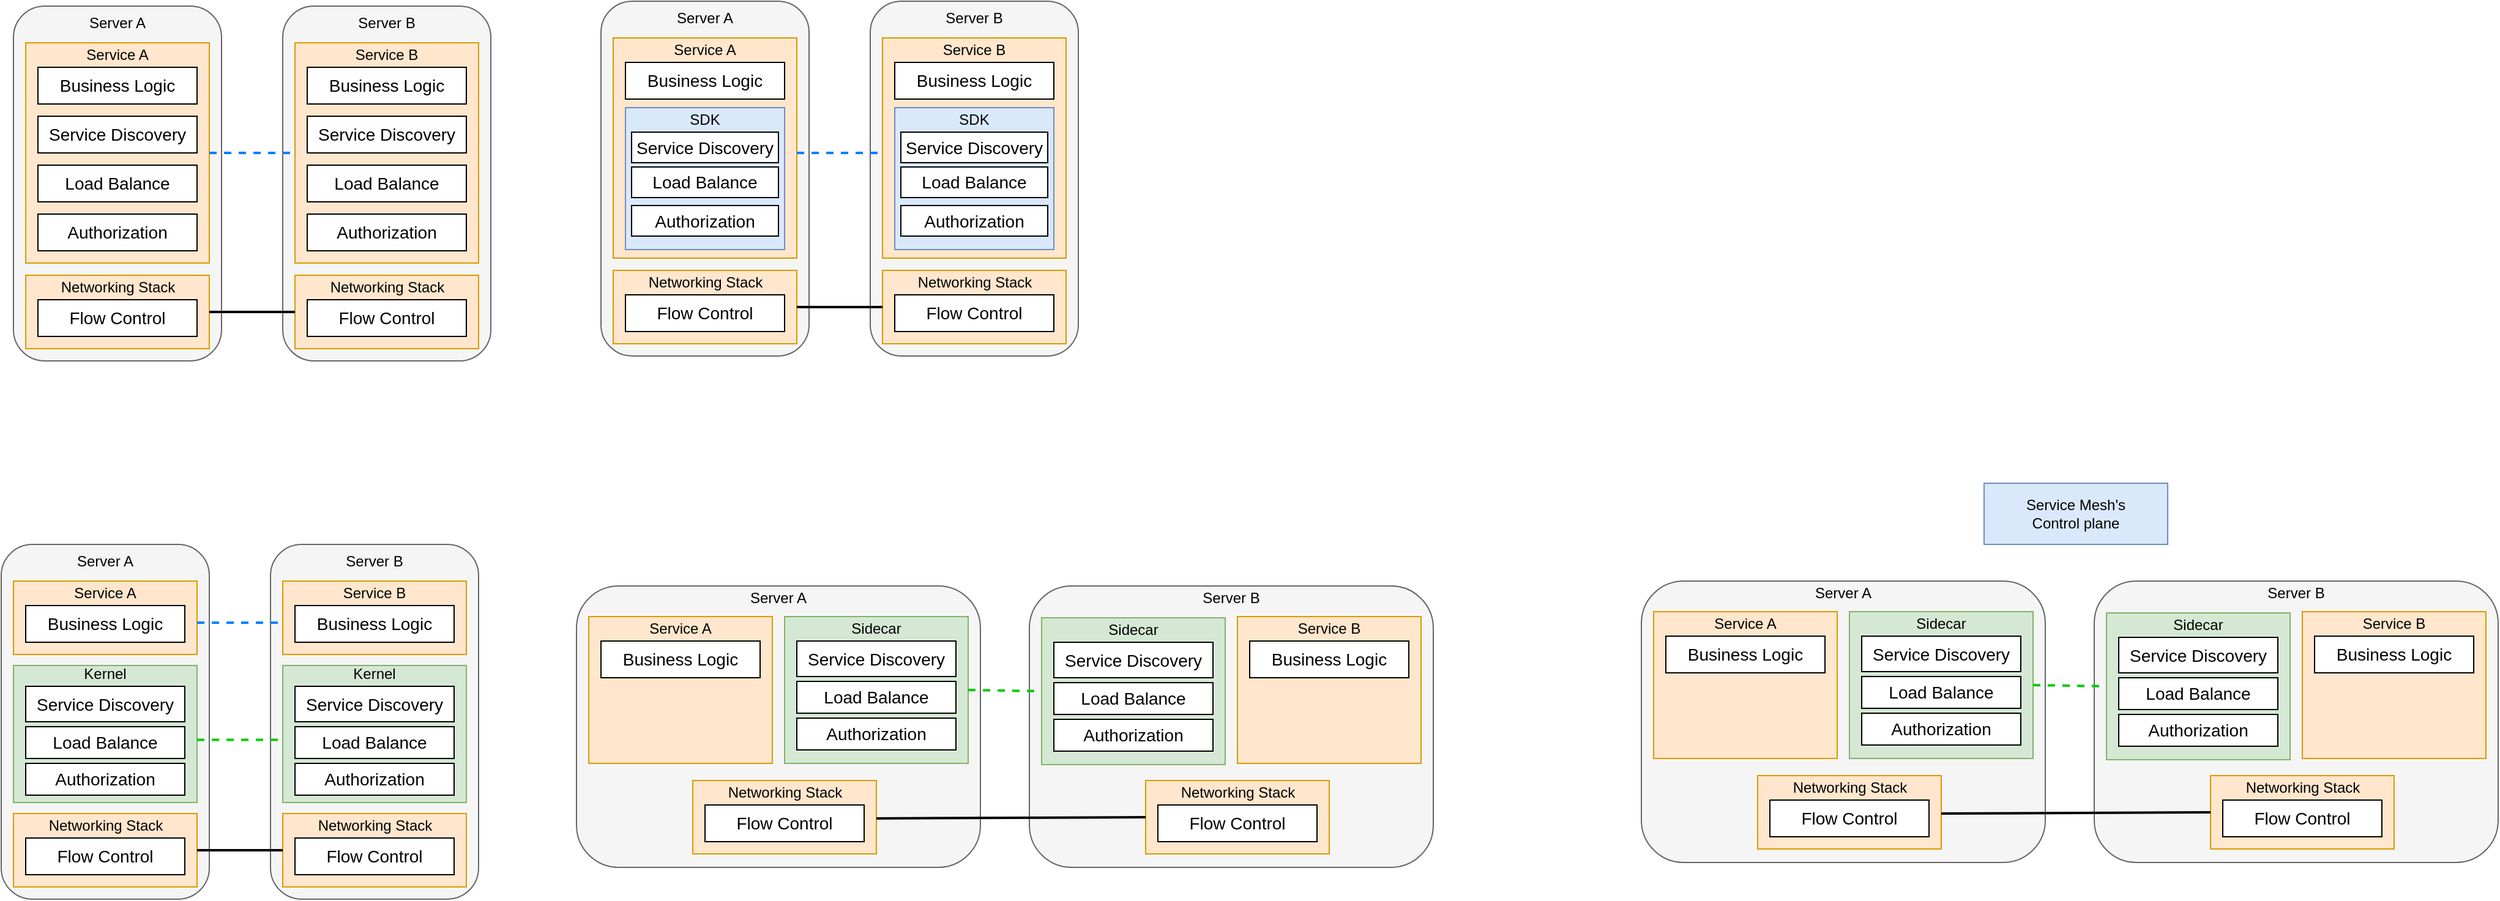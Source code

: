 <mxfile version="21.6.9" type="github" pages="5">
  <diagram name="Page-1" id="c9ccHwm3bKciFl91v9v1">
    <mxGraphModel dx="1185" dy="657" grid="1" gridSize="10" guides="1" tooltips="1" connect="1" arrows="1" fold="1" page="1" pageScale="1" pageWidth="850" pageHeight="1100" math="0" shadow="0">
      <root>
        <mxCell id="0" />
        <mxCell id="1" parent="0" />
        <mxCell id="NYKCWLAR6BPWrgnIzsKz-20" value="" style="group" vertex="1" connectable="0" parent="1">
          <mxGeometry x="190" y="310" width="160" height="260" as="geometry" />
        </mxCell>
        <mxCell id="NYKCWLAR6BPWrgnIzsKz-2" value="" style="rounded=1;whiteSpace=wrap;html=1;fillColor=#f5f5f5;fontColor=#333333;strokeColor=#666666;glass=0;" vertex="1" parent="NYKCWLAR6BPWrgnIzsKz-20">
          <mxGeometry x="-10" y="-30" width="170" height="290" as="geometry" />
        </mxCell>
        <mxCell id="NYKCWLAR6BPWrgnIzsKz-7" value="" style="rounded=0;whiteSpace=wrap;html=1;fillColor=#ffe6cc;strokeColor=#d79b00;" vertex="1" parent="NYKCWLAR6BPWrgnIzsKz-20">
          <mxGeometry width="150" height="180" as="geometry" />
        </mxCell>
        <mxCell id="NYKCWLAR6BPWrgnIzsKz-3" value="&lt;font style=&quot;font-size: 14px;&quot;&gt;Business Logic&lt;/font&gt;" style="rounded=0;whiteSpace=wrap;html=1;" vertex="1" parent="NYKCWLAR6BPWrgnIzsKz-20">
          <mxGeometry x="10" y="20" width="130" height="30" as="geometry" />
        </mxCell>
        <mxCell id="NYKCWLAR6BPWrgnIzsKz-4" value="&lt;font style=&quot;font-size: 14px;&quot;&gt;Service Discovery&lt;/font&gt;" style="rounded=0;whiteSpace=wrap;html=1;" vertex="1" parent="NYKCWLAR6BPWrgnIzsKz-20">
          <mxGeometry x="10" y="60" width="130" height="30" as="geometry" />
        </mxCell>
        <mxCell id="NYKCWLAR6BPWrgnIzsKz-5" value="&lt;font style=&quot;font-size: 14px;&quot;&gt;Load Balance&lt;/font&gt;" style="rounded=0;whiteSpace=wrap;html=1;" vertex="1" parent="NYKCWLAR6BPWrgnIzsKz-20">
          <mxGeometry x="10" y="100" width="130" height="30" as="geometry" />
        </mxCell>
        <mxCell id="NYKCWLAR6BPWrgnIzsKz-6" value="&lt;font style=&quot;font-size: 14px;&quot;&gt;Authorization&lt;/font&gt;" style="rounded=0;whiteSpace=wrap;html=1;" vertex="1" parent="NYKCWLAR6BPWrgnIzsKz-20">
          <mxGeometry x="10" y="140" width="130" height="30" as="geometry" />
        </mxCell>
        <mxCell id="NYKCWLAR6BPWrgnIzsKz-8" value="Service A" style="text;html=1;strokeColor=none;fillColor=none;align=center;verticalAlign=middle;whiteSpace=wrap;rounded=0;" vertex="1" parent="NYKCWLAR6BPWrgnIzsKz-20">
          <mxGeometry x="45" width="60" height="20" as="geometry" />
        </mxCell>
        <mxCell id="NYKCWLAR6BPWrgnIzsKz-21" value="" style="group" vertex="1" connectable="0" parent="1">
          <mxGeometry x="190" y="500" width="150" height="60" as="geometry" />
        </mxCell>
        <mxCell id="NYKCWLAR6BPWrgnIzsKz-17" value="" style="rounded=0;whiteSpace=wrap;html=1;fillColor=#ffe6cc;strokeColor=#d79b00;" vertex="1" parent="NYKCWLAR6BPWrgnIzsKz-21">
          <mxGeometry width="150" height="60" as="geometry" />
        </mxCell>
        <mxCell id="NYKCWLAR6BPWrgnIzsKz-18" value="Networking Stack" style="text;html=1;strokeColor=none;fillColor=none;align=center;verticalAlign=middle;whiteSpace=wrap;rounded=0;" vertex="1" parent="NYKCWLAR6BPWrgnIzsKz-21">
          <mxGeometry x="22.5" width="105" height="20" as="geometry" />
        </mxCell>
        <mxCell id="NYKCWLAR6BPWrgnIzsKz-19" value="&lt;span style=&quot;font-size: 14px;&quot;&gt;Flow Control&lt;/span&gt;" style="rounded=0;whiteSpace=wrap;html=1;" vertex="1" parent="NYKCWLAR6BPWrgnIzsKz-21">
          <mxGeometry x="10" y="20" width="130" height="30" as="geometry" />
        </mxCell>
        <mxCell id="NYKCWLAR6BPWrgnIzsKz-23" value="Server A" style="text;html=1;strokeColor=none;fillColor=none;align=center;verticalAlign=middle;whiteSpace=wrap;rounded=0;" vertex="1" parent="1">
          <mxGeometry x="235" y="284" width="60" height="20" as="geometry" />
        </mxCell>
        <mxCell id="NYKCWLAR6BPWrgnIzsKz-26" value="" style="group" vertex="1" connectable="0" parent="1">
          <mxGeometry x="410" y="310" width="160" height="260" as="geometry" />
        </mxCell>
        <mxCell id="NYKCWLAR6BPWrgnIzsKz-27" value="" style="rounded=1;whiteSpace=wrap;html=1;fillColor=#f5f5f5;fontColor=#333333;strokeColor=#666666;glass=0;" vertex="1" parent="NYKCWLAR6BPWrgnIzsKz-26">
          <mxGeometry x="-10" y="-30" width="170" height="290" as="geometry" />
        </mxCell>
        <mxCell id="NYKCWLAR6BPWrgnIzsKz-28" value="" style="rounded=0;whiteSpace=wrap;html=1;fillColor=#ffe6cc;strokeColor=#d79b00;" vertex="1" parent="NYKCWLAR6BPWrgnIzsKz-26">
          <mxGeometry width="150" height="180" as="geometry" />
        </mxCell>
        <mxCell id="NYKCWLAR6BPWrgnIzsKz-29" value="&lt;font style=&quot;font-size: 14px;&quot;&gt;Business Logic&lt;/font&gt;" style="rounded=0;whiteSpace=wrap;html=1;" vertex="1" parent="NYKCWLAR6BPWrgnIzsKz-26">
          <mxGeometry x="10" y="20" width="130" height="30" as="geometry" />
        </mxCell>
        <mxCell id="NYKCWLAR6BPWrgnIzsKz-30" value="&lt;font style=&quot;font-size: 14px;&quot;&gt;Service Discovery&lt;/font&gt;" style="rounded=0;whiteSpace=wrap;html=1;" vertex="1" parent="NYKCWLAR6BPWrgnIzsKz-26">
          <mxGeometry x="10" y="60" width="130" height="30" as="geometry" />
        </mxCell>
        <mxCell id="NYKCWLAR6BPWrgnIzsKz-31" value="&lt;font style=&quot;font-size: 14px;&quot;&gt;Load Balance&lt;/font&gt;" style="rounded=0;whiteSpace=wrap;html=1;" vertex="1" parent="NYKCWLAR6BPWrgnIzsKz-26">
          <mxGeometry x="10" y="100" width="130" height="30" as="geometry" />
        </mxCell>
        <mxCell id="NYKCWLAR6BPWrgnIzsKz-32" value="&lt;font style=&quot;font-size: 14px;&quot;&gt;Authorization&lt;/font&gt;" style="rounded=0;whiteSpace=wrap;html=1;" vertex="1" parent="NYKCWLAR6BPWrgnIzsKz-26">
          <mxGeometry x="10" y="140" width="130" height="30" as="geometry" />
        </mxCell>
        <mxCell id="NYKCWLAR6BPWrgnIzsKz-33" value="Service B" style="text;html=1;strokeColor=none;fillColor=none;align=center;verticalAlign=middle;whiteSpace=wrap;rounded=0;" vertex="1" parent="NYKCWLAR6BPWrgnIzsKz-26">
          <mxGeometry x="45" width="60" height="20" as="geometry" />
        </mxCell>
        <mxCell id="NYKCWLAR6BPWrgnIzsKz-34" value="" style="group" vertex="1" connectable="0" parent="1">
          <mxGeometry x="410" y="500" width="150" height="60" as="geometry" />
        </mxCell>
        <mxCell id="NYKCWLAR6BPWrgnIzsKz-35" value="" style="rounded=0;whiteSpace=wrap;html=1;fillColor=#ffe6cc;strokeColor=#d79b00;" vertex="1" parent="NYKCWLAR6BPWrgnIzsKz-34">
          <mxGeometry width="150" height="60" as="geometry" />
        </mxCell>
        <mxCell id="NYKCWLAR6BPWrgnIzsKz-36" value="Networking Stack" style="text;html=1;strokeColor=none;fillColor=none;align=center;verticalAlign=middle;whiteSpace=wrap;rounded=0;" vertex="1" parent="NYKCWLAR6BPWrgnIzsKz-34">
          <mxGeometry x="22.5" width="105" height="20" as="geometry" />
        </mxCell>
        <mxCell id="NYKCWLAR6BPWrgnIzsKz-37" value="&lt;span style=&quot;font-size: 14px;&quot;&gt;Flow Control&lt;/span&gt;" style="rounded=0;whiteSpace=wrap;html=1;" vertex="1" parent="NYKCWLAR6BPWrgnIzsKz-34">
          <mxGeometry x="10" y="20" width="130" height="30" as="geometry" />
        </mxCell>
        <mxCell id="NYKCWLAR6BPWrgnIzsKz-38" value="Server B" style="text;html=1;strokeColor=none;fillColor=none;align=center;verticalAlign=middle;whiteSpace=wrap;rounded=0;" vertex="1" parent="1">
          <mxGeometry x="455" y="284" width="60" height="20" as="geometry" />
        </mxCell>
        <mxCell id="NYKCWLAR6BPWrgnIzsKz-40" value="" style="endArrow=none;html=1;rounded=0;entryX=0;entryY=0.5;entryDx=0;entryDy=0;strokeWidth=2;" edge="1" parent="1" target="NYKCWLAR6BPWrgnIzsKz-35">
          <mxGeometry width="50" height="50" relative="1" as="geometry">
            <mxPoint x="340" y="530" as="sourcePoint" />
            <mxPoint x="390" y="480" as="targetPoint" />
          </mxGeometry>
        </mxCell>
        <mxCell id="NYKCWLAR6BPWrgnIzsKz-41" value="" style="endArrow=none;dashed=1;html=1;rounded=0;entryX=0;entryY=0.5;entryDx=0;entryDy=0;exitX=1;exitY=0.5;exitDx=0;exitDy=0;strokeColor=#007FFF;strokeWidth=2;" edge="1" parent="1" source="NYKCWLAR6BPWrgnIzsKz-7" target="NYKCWLAR6BPWrgnIzsKz-28">
          <mxGeometry width="50" height="50" relative="1" as="geometry">
            <mxPoint x="340" y="420" as="sourcePoint" />
            <mxPoint x="390" y="370" as="targetPoint" />
          </mxGeometry>
        </mxCell>
        <mxCell id="NYKCWLAR6BPWrgnIzsKz-42" value="" style="group" vertex="1" connectable="0" parent="1">
          <mxGeometry x="670" y="306" width="160" height="260" as="geometry" />
        </mxCell>
        <mxCell id="NYKCWLAR6BPWrgnIzsKz-43" value="" style="rounded=1;whiteSpace=wrap;html=1;fillColor=#f5f5f5;fontColor=#333333;strokeColor=#666666;glass=0;" vertex="1" parent="NYKCWLAR6BPWrgnIzsKz-42">
          <mxGeometry x="-10" y="-30" width="170" height="290" as="geometry" />
        </mxCell>
        <mxCell id="NYKCWLAR6BPWrgnIzsKz-44" value="" style="rounded=0;whiteSpace=wrap;html=1;fillColor=#ffe6cc;strokeColor=#d79b00;" vertex="1" parent="NYKCWLAR6BPWrgnIzsKz-42">
          <mxGeometry width="150" height="180" as="geometry" />
        </mxCell>
        <mxCell id="NYKCWLAR6BPWrgnIzsKz-45" value="&lt;font style=&quot;font-size: 14px;&quot;&gt;Business Logic&lt;/font&gt;" style="rounded=0;whiteSpace=wrap;html=1;" vertex="1" parent="NYKCWLAR6BPWrgnIzsKz-42">
          <mxGeometry x="10" y="20" width="130" height="30" as="geometry" />
        </mxCell>
        <mxCell id="NYKCWLAR6BPWrgnIzsKz-49" value="Service A" style="text;html=1;strokeColor=none;fillColor=none;align=center;verticalAlign=middle;whiteSpace=wrap;rounded=0;" vertex="1" parent="NYKCWLAR6BPWrgnIzsKz-42">
          <mxGeometry x="45" width="60" height="20" as="geometry" />
        </mxCell>
        <mxCell id="NYKCWLAR6BPWrgnIzsKz-83" value="" style="rounded=0;whiteSpace=wrap;html=1;fillColor=#dae8fc;strokeColor=#6c8ebf;" vertex="1" parent="NYKCWLAR6BPWrgnIzsKz-42">
          <mxGeometry x="10" y="57" width="130" height="116" as="geometry" />
        </mxCell>
        <mxCell id="NYKCWLAR6BPWrgnIzsKz-72" value="SDK" style="text;html=1;strokeColor=none;fillColor=none;align=center;verticalAlign=middle;whiteSpace=wrap;rounded=0;" vertex="1" parent="NYKCWLAR6BPWrgnIzsKz-42">
          <mxGeometry x="45" y="57" width="60" height="20" as="geometry" />
        </mxCell>
        <mxCell id="NYKCWLAR6BPWrgnIzsKz-46" value="&lt;font style=&quot;font-size: 14px;&quot;&gt;Service Discovery&lt;/font&gt;" style="rounded=0;whiteSpace=wrap;html=1;" vertex="1" parent="NYKCWLAR6BPWrgnIzsKz-42">
          <mxGeometry x="15" y="77" width="120" height="25" as="geometry" />
        </mxCell>
        <mxCell id="NYKCWLAR6BPWrgnIzsKz-84" value="&lt;font style=&quot;font-size: 14px;&quot;&gt;Load Balance&lt;/font&gt;" style="rounded=0;whiteSpace=wrap;html=1;" vertex="1" parent="NYKCWLAR6BPWrgnIzsKz-42">
          <mxGeometry x="15" y="105.5" width="120" height="25" as="geometry" />
        </mxCell>
        <mxCell id="NYKCWLAR6BPWrgnIzsKz-85" value="&lt;font style=&quot;font-size: 14px;&quot;&gt;Authorization&lt;/font&gt;" style="rounded=0;whiteSpace=wrap;html=1;" vertex="1" parent="NYKCWLAR6BPWrgnIzsKz-42">
          <mxGeometry x="15" y="137" width="120" height="25" as="geometry" />
        </mxCell>
        <mxCell id="NYKCWLAR6BPWrgnIzsKz-50" value="" style="group" vertex="1" connectable="0" parent="1">
          <mxGeometry x="670" y="496" width="150" height="60" as="geometry" />
        </mxCell>
        <mxCell id="NYKCWLAR6BPWrgnIzsKz-51" value="" style="rounded=0;whiteSpace=wrap;html=1;fillColor=#ffe6cc;strokeColor=#d79b00;" vertex="1" parent="NYKCWLAR6BPWrgnIzsKz-50">
          <mxGeometry width="150" height="60" as="geometry" />
        </mxCell>
        <mxCell id="NYKCWLAR6BPWrgnIzsKz-52" value="Networking Stack" style="text;html=1;strokeColor=none;fillColor=none;align=center;verticalAlign=middle;whiteSpace=wrap;rounded=0;" vertex="1" parent="NYKCWLAR6BPWrgnIzsKz-50">
          <mxGeometry x="22.5" width="105" height="20" as="geometry" />
        </mxCell>
        <mxCell id="NYKCWLAR6BPWrgnIzsKz-53" value="&lt;span style=&quot;font-size: 14px;&quot;&gt;Flow Control&lt;/span&gt;" style="rounded=0;whiteSpace=wrap;html=1;" vertex="1" parent="NYKCWLAR6BPWrgnIzsKz-50">
          <mxGeometry x="10" y="20" width="130" height="30" as="geometry" />
        </mxCell>
        <mxCell id="NYKCWLAR6BPWrgnIzsKz-54" value="Server A" style="text;html=1;strokeColor=none;fillColor=none;align=center;verticalAlign=middle;whiteSpace=wrap;rounded=0;" vertex="1" parent="1">
          <mxGeometry x="715" y="280" width="60" height="20" as="geometry" />
        </mxCell>
        <mxCell id="NYKCWLAR6BPWrgnIzsKz-55" value="" style="group" vertex="1" connectable="0" parent="1">
          <mxGeometry x="890" y="306" width="160" height="260" as="geometry" />
        </mxCell>
        <mxCell id="NYKCWLAR6BPWrgnIzsKz-56" value="" style="rounded=1;whiteSpace=wrap;html=1;fillColor=#f5f5f5;fontColor=#333333;strokeColor=#666666;glass=0;" vertex="1" parent="NYKCWLAR6BPWrgnIzsKz-55">
          <mxGeometry x="-10" y="-30" width="170" height="290" as="geometry" />
        </mxCell>
        <mxCell id="NYKCWLAR6BPWrgnIzsKz-57" value="" style="rounded=0;whiteSpace=wrap;html=1;fillColor=#ffe6cc;strokeColor=#d79b00;" vertex="1" parent="NYKCWLAR6BPWrgnIzsKz-55">
          <mxGeometry width="150" height="180" as="geometry" />
        </mxCell>
        <mxCell id="NYKCWLAR6BPWrgnIzsKz-58" value="&lt;font style=&quot;font-size: 14px;&quot;&gt;Business Logic&lt;/font&gt;" style="rounded=0;whiteSpace=wrap;html=1;" vertex="1" parent="NYKCWLAR6BPWrgnIzsKz-55">
          <mxGeometry x="10" y="20" width="130" height="30" as="geometry" />
        </mxCell>
        <mxCell id="NYKCWLAR6BPWrgnIzsKz-62" value="Service B" style="text;html=1;strokeColor=none;fillColor=none;align=center;verticalAlign=middle;whiteSpace=wrap;rounded=0;" vertex="1" parent="NYKCWLAR6BPWrgnIzsKz-55">
          <mxGeometry x="45" width="60" height="20" as="geometry" />
        </mxCell>
        <mxCell id="NYKCWLAR6BPWrgnIzsKz-86" value="" style="rounded=0;whiteSpace=wrap;html=1;fillColor=#dae8fc;strokeColor=#6c8ebf;" vertex="1" parent="NYKCWLAR6BPWrgnIzsKz-55">
          <mxGeometry x="10" y="57" width="130" height="116" as="geometry" />
        </mxCell>
        <mxCell id="NYKCWLAR6BPWrgnIzsKz-87" value="SDK" style="text;html=1;strokeColor=none;fillColor=none;align=center;verticalAlign=middle;whiteSpace=wrap;rounded=0;" vertex="1" parent="NYKCWLAR6BPWrgnIzsKz-55">
          <mxGeometry x="45" y="57" width="60" height="20" as="geometry" />
        </mxCell>
        <mxCell id="NYKCWLAR6BPWrgnIzsKz-88" value="&lt;font style=&quot;font-size: 14px;&quot;&gt;Service Discovery&lt;/font&gt;" style="rounded=0;whiteSpace=wrap;html=1;" vertex="1" parent="NYKCWLAR6BPWrgnIzsKz-55">
          <mxGeometry x="15" y="77" width="120" height="25" as="geometry" />
        </mxCell>
        <mxCell id="NYKCWLAR6BPWrgnIzsKz-89" value="&lt;font style=&quot;font-size: 14px;&quot;&gt;Load Balance&lt;/font&gt;" style="rounded=0;whiteSpace=wrap;html=1;" vertex="1" parent="NYKCWLAR6BPWrgnIzsKz-55">
          <mxGeometry x="15" y="105.5" width="120" height="25" as="geometry" />
        </mxCell>
        <mxCell id="NYKCWLAR6BPWrgnIzsKz-90" value="&lt;font style=&quot;font-size: 14px;&quot;&gt;Authorization&lt;/font&gt;" style="rounded=0;whiteSpace=wrap;html=1;" vertex="1" parent="NYKCWLAR6BPWrgnIzsKz-55">
          <mxGeometry x="15" y="137" width="120" height="25" as="geometry" />
        </mxCell>
        <mxCell id="NYKCWLAR6BPWrgnIzsKz-63" value="" style="group" vertex="1" connectable="0" parent="1">
          <mxGeometry x="890" y="496" width="150" height="60" as="geometry" />
        </mxCell>
        <mxCell id="NYKCWLAR6BPWrgnIzsKz-64" value="" style="rounded=0;whiteSpace=wrap;html=1;fillColor=#ffe6cc;strokeColor=#d79b00;" vertex="1" parent="NYKCWLAR6BPWrgnIzsKz-63">
          <mxGeometry width="150" height="60" as="geometry" />
        </mxCell>
        <mxCell id="NYKCWLAR6BPWrgnIzsKz-65" value="Networking Stack" style="text;html=1;strokeColor=none;fillColor=none;align=center;verticalAlign=middle;whiteSpace=wrap;rounded=0;" vertex="1" parent="NYKCWLAR6BPWrgnIzsKz-63">
          <mxGeometry x="22.5" width="105" height="20" as="geometry" />
        </mxCell>
        <mxCell id="NYKCWLAR6BPWrgnIzsKz-66" value="&lt;span style=&quot;font-size: 14px;&quot;&gt;Flow Control&lt;/span&gt;" style="rounded=0;whiteSpace=wrap;html=1;" vertex="1" parent="NYKCWLAR6BPWrgnIzsKz-63">
          <mxGeometry x="10" y="20" width="130" height="30" as="geometry" />
        </mxCell>
        <mxCell id="NYKCWLAR6BPWrgnIzsKz-67" value="Server B" style="text;html=1;strokeColor=none;fillColor=none;align=center;verticalAlign=middle;whiteSpace=wrap;rounded=0;" vertex="1" parent="1">
          <mxGeometry x="935" y="280" width="60" height="20" as="geometry" />
        </mxCell>
        <mxCell id="NYKCWLAR6BPWrgnIzsKz-68" value="" style="endArrow=none;html=1;rounded=0;entryX=0;entryY=0.5;entryDx=0;entryDy=0;strokeWidth=2;" edge="1" parent="1" target="NYKCWLAR6BPWrgnIzsKz-64">
          <mxGeometry width="50" height="50" relative="1" as="geometry">
            <mxPoint x="820" y="526" as="sourcePoint" />
            <mxPoint x="870" y="476" as="targetPoint" />
          </mxGeometry>
        </mxCell>
        <mxCell id="NYKCWLAR6BPWrgnIzsKz-91" value="" style="endArrow=none;dashed=1;html=1;rounded=0;entryX=0;entryY=0.5;entryDx=0;entryDy=0;exitX=1;exitY=0.5;exitDx=0;exitDy=0;strokeColor=#007FFF;strokeWidth=2;" edge="1" parent="1">
          <mxGeometry width="50" height="50" relative="1" as="geometry">
            <mxPoint x="820" y="400" as="sourcePoint" />
            <mxPoint x="890" y="400" as="targetPoint" />
          </mxGeometry>
        </mxCell>
        <mxCell id="NYKCWLAR6BPWrgnIzsKz-92" value="" style="group" vertex="1" connectable="0" parent="1">
          <mxGeometry x="180" y="750" width="160" height="260" as="geometry" />
        </mxCell>
        <mxCell id="NYKCWLAR6BPWrgnIzsKz-93" value="" style="rounded=1;whiteSpace=wrap;html=1;fillColor=#f5f5f5;fontColor=#333333;strokeColor=#666666;glass=0;" vertex="1" parent="NYKCWLAR6BPWrgnIzsKz-92">
          <mxGeometry x="-10" y="-30" width="170" height="290" as="geometry" />
        </mxCell>
        <mxCell id="NYKCWLAR6BPWrgnIzsKz-94" value="" style="rounded=0;whiteSpace=wrap;html=1;fillColor=#ffe6cc;strokeColor=#d79b00;" vertex="1" parent="NYKCWLAR6BPWrgnIzsKz-92">
          <mxGeometry width="150" height="60" as="geometry" />
        </mxCell>
        <mxCell id="NYKCWLAR6BPWrgnIzsKz-95" value="&lt;font style=&quot;font-size: 14px;&quot;&gt;Business Logic&lt;/font&gt;" style="rounded=0;whiteSpace=wrap;html=1;" vertex="1" parent="NYKCWLAR6BPWrgnIzsKz-92">
          <mxGeometry x="10" y="20" width="130" height="30" as="geometry" />
        </mxCell>
        <mxCell id="NYKCWLAR6BPWrgnIzsKz-96" value="Service A" style="text;html=1;strokeColor=none;fillColor=none;align=center;verticalAlign=middle;whiteSpace=wrap;rounded=0;" vertex="1" parent="NYKCWLAR6BPWrgnIzsKz-92">
          <mxGeometry x="45" width="60" height="20" as="geometry" />
        </mxCell>
        <mxCell id="NYKCWLAR6BPWrgnIzsKz-124" value="" style="rounded=0;whiteSpace=wrap;html=1;fillColor=#d5e8d4;strokeColor=#82b366;" vertex="1" parent="NYKCWLAR6BPWrgnIzsKz-92">
          <mxGeometry y="69" width="150" height="112" as="geometry" />
        </mxCell>
        <mxCell id="NYKCWLAR6BPWrgnIzsKz-126" value="Kernel" style="text;html=1;strokeColor=none;fillColor=none;align=center;verticalAlign=middle;whiteSpace=wrap;rounded=0;" vertex="1" parent="NYKCWLAR6BPWrgnIzsKz-92">
          <mxGeometry x="45" y="65" width="60" height="21" as="geometry" />
        </mxCell>
        <mxCell id="NYKCWLAR6BPWrgnIzsKz-127" value="&lt;font style=&quot;font-size: 14px;&quot;&gt;Service Discovery&lt;/font&gt;" style="rounded=0;whiteSpace=wrap;html=1;" vertex="1" parent="NYKCWLAR6BPWrgnIzsKz-92">
          <mxGeometry x="10" y="86" width="130" height="29" as="geometry" />
        </mxCell>
        <mxCell id="NYKCWLAR6BPWrgnIzsKz-128" value="&lt;font style=&quot;font-size: 14px;&quot;&gt;Load Balance&lt;/font&gt;" style="rounded=0;whiteSpace=wrap;html=1;" vertex="1" parent="NYKCWLAR6BPWrgnIzsKz-92">
          <mxGeometry x="10" y="119" width="130" height="26" as="geometry" />
        </mxCell>
        <mxCell id="NYKCWLAR6BPWrgnIzsKz-129" value="&lt;font style=&quot;font-size: 14px;&quot;&gt;Authorization&lt;/font&gt;" style="rounded=0;whiteSpace=wrap;html=1;" vertex="1" parent="NYKCWLAR6BPWrgnIzsKz-92">
          <mxGeometry x="10" y="149" width="130" height="26" as="geometry" />
        </mxCell>
        <mxCell id="NYKCWLAR6BPWrgnIzsKz-102" value="" style="group" vertex="1" connectable="0" parent="1">
          <mxGeometry x="180" y="940" width="150" height="60" as="geometry" />
        </mxCell>
        <mxCell id="NYKCWLAR6BPWrgnIzsKz-103" value="" style="rounded=0;whiteSpace=wrap;html=1;fillColor=#ffe6cc;strokeColor=#d79b00;" vertex="1" parent="NYKCWLAR6BPWrgnIzsKz-102">
          <mxGeometry width="150" height="60" as="geometry" />
        </mxCell>
        <mxCell id="NYKCWLAR6BPWrgnIzsKz-104" value="Networking Stack" style="text;html=1;strokeColor=none;fillColor=none;align=center;verticalAlign=middle;whiteSpace=wrap;rounded=0;" vertex="1" parent="NYKCWLAR6BPWrgnIzsKz-102">
          <mxGeometry x="22.5" width="105" height="20" as="geometry" />
        </mxCell>
        <mxCell id="NYKCWLAR6BPWrgnIzsKz-105" value="&lt;span style=&quot;font-size: 14px;&quot;&gt;Flow Control&lt;/span&gt;" style="rounded=0;whiteSpace=wrap;html=1;" vertex="1" parent="NYKCWLAR6BPWrgnIzsKz-102">
          <mxGeometry x="10" y="20" width="130" height="30" as="geometry" />
        </mxCell>
        <mxCell id="NYKCWLAR6BPWrgnIzsKz-106" value="Server A" style="text;html=1;strokeColor=none;fillColor=none;align=center;verticalAlign=middle;whiteSpace=wrap;rounded=0;" vertex="1" parent="1">
          <mxGeometry x="225" y="724" width="60" height="20" as="geometry" />
        </mxCell>
        <mxCell id="NYKCWLAR6BPWrgnIzsKz-107" value="" style="group" vertex="1" connectable="0" parent="1">
          <mxGeometry x="400" y="750" width="160" height="260" as="geometry" />
        </mxCell>
        <mxCell id="NYKCWLAR6BPWrgnIzsKz-108" value="" style="rounded=1;whiteSpace=wrap;html=1;fillColor=#f5f5f5;fontColor=#333333;strokeColor=#666666;glass=0;" vertex="1" parent="NYKCWLAR6BPWrgnIzsKz-107">
          <mxGeometry x="-10" y="-30" width="170" height="290" as="geometry" />
        </mxCell>
        <mxCell id="NYKCWLAR6BPWrgnIzsKz-109" value="" style="rounded=0;whiteSpace=wrap;html=1;fillColor=#ffe6cc;strokeColor=#d79b00;" vertex="1" parent="NYKCWLAR6BPWrgnIzsKz-107">
          <mxGeometry width="150" height="60" as="geometry" />
        </mxCell>
        <mxCell id="NYKCWLAR6BPWrgnIzsKz-110" value="&lt;font style=&quot;font-size: 14px;&quot;&gt;Business Logic&lt;/font&gt;" style="rounded=0;whiteSpace=wrap;html=1;" vertex="1" parent="NYKCWLAR6BPWrgnIzsKz-107">
          <mxGeometry x="10" y="20" width="130" height="30" as="geometry" />
        </mxCell>
        <mxCell id="NYKCWLAR6BPWrgnIzsKz-111" value="Service B" style="text;html=1;strokeColor=none;fillColor=none;align=center;verticalAlign=middle;whiteSpace=wrap;rounded=0;" vertex="1" parent="NYKCWLAR6BPWrgnIzsKz-107">
          <mxGeometry x="45" width="60" height="20" as="geometry" />
        </mxCell>
        <mxCell id="NYKCWLAR6BPWrgnIzsKz-130" value="" style="rounded=0;whiteSpace=wrap;html=1;fillColor=#d5e8d4;strokeColor=#82b366;" vertex="1" parent="NYKCWLAR6BPWrgnIzsKz-107">
          <mxGeometry y="69" width="150" height="112" as="geometry" />
        </mxCell>
        <mxCell id="NYKCWLAR6BPWrgnIzsKz-131" value="Kernel" style="text;html=1;strokeColor=none;fillColor=none;align=center;verticalAlign=middle;whiteSpace=wrap;rounded=0;" vertex="1" parent="NYKCWLAR6BPWrgnIzsKz-107">
          <mxGeometry x="45" y="65" width="60" height="21" as="geometry" />
        </mxCell>
        <mxCell id="NYKCWLAR6BPWrgnIzsKz-132" value="&lt;font style=&quot;font-size: 14px;&quot;&gt;Service Discovery&lt;/font&gt;" style="rounded=0;whiteSpace=wrap;html=1;" vertex="1" parent="NYKCWLAR6BPWrgnIzsKz-107">
          <mxGeometry x="10" y="86" width="130" height="29" as="geometry" />
        </mxCell>
        <mxCell id="NYKCWLAR6BPWrgnIzsKz-133" value="&lt;font style=&quot;font-size: 14px;&quot;&gt;Load Balance&lt;/font&gt;" style="rounded=0;whiteSpace=wrap;html=1;" vertex="1" parent="NYKCWLAR6BPWrgnIzsKz-107">
          <mxGeometry x="10" y="119" width="130" height="26" as="geometry" />
        </mxCell>
        <mxCell id="NYKCWLAR6BPWrgnIzsKz-134" value="&lt;font style=&quot;font-size: 14px;&quot;&gt;Authorization&lt;/font&gt;" style="rounded=0;whiteSpace=wrap;html=1;" vertex="1" parent="NYKCWLAR6BPWrgnIzsKz-107">
          <mxGeometry x="10" y="149" width="130" height="26" as="geometry" />
        </mxCell>
        <mxCell id="NYKCWLAR6BPWrgnIzsKz-117" value="" style="group" vertex="1" connectable="0" parent="1">
          <mxGeometry x="400" y="940" width="150" height="60" as="geometry" />
        </mxCell>
        <mxCell id="NYKCWLAR6BPWrgnIzsKz-118" value="" style="rounded=0;whiteSpace=wrap;html=1;fillColor=#ffe6cc;strokeColor=#d79b00;" vertex="1" parent="NYKCWLAR6BPWrgnIzsKz-117">
          <mxGeometry width="150" height="60" as="geometry" />
        </mxCell>
        <mxCell id="NYKCWLAR6BPWrgnIzsKz-119" value="Networking Stack" style="text;html=1;strokeColor=none;fillColor=none;align=center;verticalAlign=middle;whiteSpace=wrap;rounded=0;" vertex="1" parent="NYKCWLAR6BPWrgnIzsKz-117">
          <mxGeometry x="22.5" width="105" height="20" as="geometry" />
        </mxCell>
        <mxCell id="NYKCWLAR6BPWrgnIzsKz-120" value="&lt;span style=&quot;font-size: 14px;&quot;&gt;Flow Control&lt;/span&gt;" style="rounded=0;whiteSpace=wrap;html=1;" vertex="1" parent="NYKCWLAR6BPWrgnIzsKz-117">
          <mxGeometry x="10" y="20" width="130" height="30" as="geometry" />
        </mxCell>
        <mxCell id="NYKCWLAR6BPWrgnIzsKz-121" value="Server B" style="text;html=1;strokeColor=none;fillColor=none;align=center;verticalAlign=middle;whiteSpace=wrap;rounded=0;" vertex="1" parent="1">
          <mxGeometry x="445" y="724" width="60" height="20" as="geometry" />
        </mxCell>
        <mxCell id="NYKCWLAR6BPWrgnIzsKz-122" value="" style="endArrow=none;html=1;rounded=0;entryX=0;entryY=0.5;entryDx=0;entryDy=0;strokeWidth=2;" edge="1" parent="1" target="NYKCWLAR6BPWrgnIzsKz-118">
          <mxGeometry width="50" height="50" relative="1" as="geometry">
            <mxPoint x="330" y="970" as="sourcePoint" />
            <mxPoint x="380" y="920" as="targetPoint" />
          </mxGeometry>
        </mxCell>
        <mxCell id="NYKCWLAR6BPWrgnIzsKz-135" value="" style="endArrow=none;dashed=1;html=1;rounded=0;entryX=0;entryY=0.5;entryDx=0;entryDy=0;exitX=1;exitY=0.5;exitDx=0;exitDy=0;strokeColor=#007FFF;strokeWidth=2;" edge="1" parent="1">
          <mxGeometry width="50" height="50" relative="1" as="geometry">
            <mxPoint x="330" y="784" as="sourcePoint" />
            <mxPoint x="400" y="784" as="targetPoint" />
          </mxGeometry>
        </mxCell>
        <mxCell id="NYKCWLAR6BPWrgnIzsKz-136" value="" style="endArrow=none;dashed=1;html=1;rounded=0;entryX=0;entryY=0.5;entryDx=0;entryDy=0;exitX=1;exitY=0.5;exitDx=0;exitDy=0;strokeColor=#00CC00;strokeWidth=2;" edge="1" parent="1">
          <mxGeometry width="50" height="50" relative="1" as="geometry">
            <mxPoint x="330" y="879.77" as="sourcePoint" />
            <mxPoint x="400" y="879.77" as="targetPoint" />
          </mxGeometry>
        </mxCell>
        <mxCell id="NYKCWLAR6BPWrgnIzsKz-138" value="" style="rounded=1;whiteSpace=wrap;html=1;fillColor=#f5f5f5;fontColor=#333333;strokeColor=#666666;glass=0;" vertex="1" parent="1">
          <mxGeometry x="640" y="754" width="330" height="230" as="geometry" />
        </mxCell>
        <mxCell id="NYKCWLAR6BPWrgnIzsKz-139" value="" style="rounded=0;whiteSpace=wrap;html=1;fillColor=#ffe6cc;strokeColor=#d79b00;" vertex="1" parent="1">
          <mxGeometry x="650" y="779" width="150" height="120" as="geometry" />
        </mxCell>
        <mxCell id="NYKCWLAR6BPWrgnIzsKz-140" value="&lt;font style=&quot;font-size: 14px;&quot;&gt;Business Logic&lt;/font&gt;" style="rounded=0;whiteSpace=wrap;html=1;" vertex="1" parent="1">
          <mxGeometry x="660" y="799" width="130" height="30" as="geometry" />
        </mxCell>
        <mxCell id="NYKCWLAR6BPWrgnIzsKz-141" value="Service A" style="text;html=1;strokeColor=none;fillColor=none;align=center;verticalAlign=middle;whiteSpace=wrap;rounded=0;" vertex="1" parent="1">
          <mxGeometry x="695" y="779" width="60" height="20" as="geometry" />
        </mxCell>
        <mxCell id="NYKCWLAR6BPWrgnIzsKz-142" value="" style="rounded=0;whiteSpace=wrap;html=1;fillColor=#d5e8d4;strokeColor=#82b366;" vertex="1" parent="1">
          <mxGeometry x="810" y="779" width="150" height="120" as="geometry" />
        </mxCell>
        <mxCell id="NYKCWLAR6BPWrgnIzsKz-143" value="Sidecar" style="text;html=1;strokeColor=none;fillColor=none;align=center;verticalAlign=middle;whiteSpace=wrap;rounded=0;" vertex="1" parent="1">
          <mxGeometry x="855" y="778" width="60" height="21" as="geometry" />
        </mxCell>
        <mxCell id="NYKCWLAR6BPWrgnIzsKz-144" value="&lt;font style=&quot;font-size: 14px;&quot;&gt;Service Discovery&lt;/font&gt;" style="rounded=0;whiteSpace=wrap;html=1;" vertex="1" parent="1">
          <mxGeometry x="820" y="799" width="130" height="29" as="geometry" />
        </mxCell>
        <mxCell id="NYKCWLAR6BPWrgnIzsKz-145" value="&lt;font style=&quot;font-size: 14px;&quot;&gt;Load Balance&lt;/font&gt;" style="rounded=0;whiteSpace=wrap;html=1;" vertex="1" parent="1">
          <mxGeometry x="820" y="832" width="130" height="26" as="geometry" />
        </mxCell>
        <mxCell id="NYKCWLAR6BPWrgnIzsKz-146" value="&lt;font style=&quot;font-size: 14px;&quot;&gt;Authorization&lt;/font&gt;" style="rounded=0;whiteSpace=wrap;html=1;" vertex="1" parent="1">
          <mxGeometry x="820" y="862" width="130" height="26" as="geometry" />
        </mxCell>
        <mxCell id="NYKCWLAR6BPWrgnIzsKz-147" value="" style="group" vertex="1" connectable="0" parent="1">
          <mxGeometry x="735" y="913" width="150" height="60" as="geometry" />
        </mxCell>
        <mxCell id="NYKCWLAR6BPWrgnIzsKz-148" value="" style="rounded=0;whiteSpace=wrap;html=1;fillColor=#ffe6cc;strokeColor=#d79b00;" vertex="1" parent="NYKCWLAR6BPWrgnIzsKz-147">
          <mxGeometry width="150" height="60" as="geometry" />
        </mxCell>
        <mxCell id="NYKCWLAR6BPWrgnIzsKz-149" value="Networking Stack" style="text;html=1;strokeColor=none;fillColor=none;align=center;verticalAlign=middle;whiteSpace=wrap;rounded=0;" vertex="1" parent="NYKCWLAR6BPWrgnIzsKz-147">
          <mxGeometry x="22.5" width="105" height="20" as="geometry" />
        </mxCell>
        <mxCell id="NYKCWLAR6BPWrgnIzsKz-150" value="&lt;span style=&quot;font-size: 14px;&quot;&gt;Flow Control&lt;/span&gt;" style="rounded=0;whiteSpace=wrap;html=1;" vertex="1" parent="NYKCWLAR6BPWrgnIzsKz-147">
          <mxGeometry x="10" y="20" width="130" height="30" as="geometry" />
        </mxCell>
        <mxCell id="NYKCWLAR6BPWrgnIzsKz-151" value="Server A" style="text;html=1;strokeColor=none;fillColor=none;align=center;verticalAlign=middle;whiteSpace=wrap;rounded=0;" vertex="1" parent="1">
          <mxGeometry x="775" y="754" width="60" height="20" as="geometry" />
        </mxCell>
        <mxCell id="NYKCWLAR6BPWrgnIzsKz-170" value="" style="rounded=1;whiteSpace=wrap;html=1;fillColor=#f5f5f5;fontColor=#333333;strokeColor=#666666;glass=0;" vertex="1" parent="1">
          <mxGeometry x="1010" y="754" width="330" height="230" as="geometry" />
        </mxCell>
        <mxCell id="NYKCWLAR6BPWrgnIzsKz-171" value="" style="rounded=0;whiteSpace=wrap;html=1;fillColor=#ffe6cc;strokeColor=#d79b00;" vertex="1" parent="1">
          <mxGeometry x="1180" y="779" width="150" height="120" as="geometry" />
        </mxCell>
        <mxCell id="NYKCWLAR6BPWrgnIzsKz-172" value="&lt;font style=&quot;font-size: 14px;&quot;&gt;Business Logic&lt;/font&gt;" style="rounded=0;whiteSpace=wrap;html=1;" vertex="1" parent="1">
          <mxGeometry x="1190" y="799" width="130" height="30" as="geometry" />
        </mxCell>
        <mxCell id="NYKCWLAR6BPWrgnIzsKz-173" value="Service B" style="text;html=1;strokeColor=none;fillColor=none;align=center;verticalAlign=middle;whiteSpace=wrap;rounded=0;" vertex="1" parent="1">
          <mxGeometry x="1225" y="779" width="60" height="20" as="geometry" />
        </mxCell>
        <mxCell id="NYKCWLAR6BPWrgnIzsKz-174" value="" style="rounded=0;whiteSpace=wrap;html=1;fillColor=#d5e8d4;strokeColor=#82b366;" vertex="1" parent="1">
          <mxGeometry x="1020" y="780" width="150" height="120" as="geometry" />
        </mxCell>
        <mxCell id="NYKCWLAR6BPWrgnIzsKz-175" value="Sidecar" style="text;html=1;strokeColor=none;fillColor=none;align=center;verticalAlign=middle;whiteSpace=wrap;rounded=0;" vertex="1" parent="1">
          <mxGeometry x="1065" y="779" width="60" height="21" as="geometry" />
        </mxCell>
        <mxCell id="NYKCWLAR6BPWrgnIzsKz-176" value="&lt;font style=&quot;font-size: 14px;&quot;&gt;Service Discovery&lt;/font&gt;" style="rounded=0;whiteSpace=wrap;html=1;" vertex="1" parent="1">
          <mxGeometry x="1030" y="800" width="130" height="29" as="geometry" />
        </mxCell>
        <mxCell id="NYKCWLAR6BPWrgnIzsKz-177" value="&lt;font style=&quot;font-size: 14px;&quot;&gt;Load Balance&lt;/font&gt;" style="rounded=0;whiteSpace=wrap;html=1;" vertex="1" parent="1">
          <mxGeometry x="1030" y="833" width="130" height="26" as="geometry" />
        </mxCell>
        <mxCell id="NYKCWLAR6BPWrgnIzsKz-178" value="&lt;font style=&quot;font-size: 14px;&quot;&gt;Authorization&lt;/font&gt;" style="rounded=0;whiteSpace=wrap;html=1;" vertex="1" parent="1">
          <mxGeometry x="1030" y="863" width="130" height="26" as="geometry" />
        </mxCell>
        <mxCell id="NYKCWLAR6BPWrgnIzsKz-179" value="" style="group" vertex="1" connectable="0" parent="1">
          <mxGeometry x="1105" y="913" width="150" height="60" as="geometry" />
        </mxCell>
        <mxCell id="NYKCWLAR6BPWrgnIzsKz-180" value="" style="rounded=0;whiteSpace=wrap;html=1;fillColor=#ffe6cc;strokeColor=#d79b00;" vertex="1" parent="NYKCWLAR6BPWrgnIzsKz-179">
          <mxGeometry width="150" height="60" as="geometry" />
        </mxCell>
        <mxCell id="NYKCWLAR6BPWrgnIzsKz-181" value="Networking Stack" style="text;html=1;strokeColor=none;fillColor=none;align=center;verticalAlign=middle;whiteSpace=wrap;rounded=0;" vertex="1" parent="NYKCWLAR6BPWrgnIzsKz-179">
          <mxGeometry x="22.5" width="105" height="20" as="geometry" />
        </mxCell>
        <mxCell id="NYKCWLAR6BPWrgnIzsKz-182" value="&lt;span style=&quot;font-size: 14px;&quot;&gt;Flow Control&lt;/span&gt;" style="rounded=0;whiteSpace=wrap;html=1;" vertex="1" parent="NYKCWLAR6BPWrgnIzsKz-179">
          <mxGeometry x="10" y="20" width="130" height="30" as="geometry" />
        </mxCell>
        <mxCell id="NYKCWLAR6BPWrgnIzsKz-183" value="Server B" style="text;html=1;strokeColor=none;fillColor=none;align=center;verticalAlign=middle;whiteSpace=wrap;rounded=0;" vertex="1" parent="1">
          <mxGeometry x="1145" y="754" width="60" height="20" as="geometry" />
        </mxCell>
        <mxCell id="NYKCWLAR6BPWrgnIzsKz-184" value="" style="endArrow=none;html=1;rounded=0;entryX=0;entryY=0.5;entryDx=0;entryDy=0;strokeWidth=2;" edge="1" parent="1" target="NYKCWLAR6BPWrgnIzsKz-180">
          <mxGeometry width="50" height="50" relative="1" as="geometry">
            <mxPoint x="885" y="944" as="sourcePoint" />
            <mxPoint x="955" y="944" as="targetPoint" />
          </mxGeometry>
        </mxCell>
        <mxCell id="NYKCWLAR6BPWrgnIzsKz-185" value="" style="endArrow=none;dashed=1;html=1;rounded=0;entryX=0;entryY=0.5;entryDx=0;entryDy=0;exitX=1;exitY=0.5;exitDx=0;exitDy=0;strokeColor=#00CC00;strokeWidth=2;" edge="1" parent="1" source="NYKCWLAR6BPWrgnIzsKz-142" target="NYKCWLAR6BPWrgnIzsKz-174">
          <mxGeometry width="50" height="50" relative="1" as="geometry">
            <mxPoint x="960" y="844.76" as="sourcePoint" />
            <mxPoint x="1030" y="844.76" as="targetPoint" />
          </mxGeometry>
        </mxCell>
        <mxCell id="kwJ-S3NLLJM_Wa8Si6N8-1" value="" style="rounded=1;whiteSpace=wrap;html=1;fillColor=#f5f5f5;fontColor=#333333;strokeColor=#666666;glass=0;" vertex="1" parent="1">
          <mxGeometry x="1510" y="750" width="330" height="230" as="geometry" />
        </mxCell>
        <mxCell id="kwJ-S3NLLJM_Wa8Si6N8-2" value="" style="rounded=0;whiteSpace=wrap;html=1;fillColor=#ffe6cc;strokeColor=#d79b00;" vertex="1" parent="1">
          <mxGeometry x="1520" y="775" width="150" height="120" as="geometry" />
        </mxCell>
        <mxCell id="kwJ-S3NLLJM_Wa8Si6N8-3" value="&lt;font style=&quot;font-size: 14px;&quot;&gt;Business Logic&lt;/font&gt;" style="rounded=0;whiteSpace=wrap;html=1;" vertex="1" parent="1">
          <mxGeometry x="1530" y="795" width="130" height="30" as="geometry" />
        </mxCell>
        <mxCell id="kwJ-S3NLLJM_Wa8Si6N8-4" value="Service A" style="text;html=1;strokeColor=none;fillColor=none;align=center;verticalAlign=middle;whiteSpace=wrap;rounded=0;" vertex="1" parent="1">
          <mxGeometry x="1565" y="775" width="60" height="20" as="geometry" />
        </mxCell>
        <mxCell id="kwJ-S3NLLJM_Wa8Si6N8-5" value="" style="rounded=0;whiteSpace=wrap;html=1;fillColor=#d5e8d4;strokeColor=#82b366;" vertex="1" parent="1">
          <mxGeometry x="1680" y="775" width="150" height="120" as="geometry" />
        </mxCell>
        <mxCell id="kwJ-S3NLLJM_Wa8Si6N8-6" value="Sidecar" style="text;html=1;strokeColor=none;fillColor=none;align=center;verticalAlign=middle;whiteSpace=wrap;rounded=0;" vertex="1" parent="1">
          <mxGeometry x="1725" y="774" width="60" height="21" as="geometry" />
        </mxCell>
        <mxCell id="kwJ-S3NLLJM_Wa8Si6N8-7" value="&lt;font style=&quot;font-size: 14px;&quot;&gt;Service Discovery&lt;/font&gt;" style="rounded=0;whiteSpace=wrap;html=1;" vertex="1" parent="1">
          <mxGeometry x="1690" y="795" width="130" height="29" as="geometry" />
        </mxCell>
        <mxCell id="kwJ-S3NLLJM_Wa8Si6N8-8" value="&lt;font style=&quot;font-size: 14px;&quot;&gt;Load Balance&lt;/font&gt;" style="rounded=0;whiteSpace=wrap;html=1;" vertex="1" parent="1">
          <mxGeometry x="1690" y="828" width="130" height="26" as="geometry" />
        </mxCell>
        <mxCell id="kwJ-S3NLLJM_Wa8Si6N8-9" value="&lt;font style=&quot;font-size: 14px;&quot;&gt;Authorization&lt;/font&gt;" style="rounded=0;whiteSpace=wrap;html=1;" vertex="1" parent="1">
          <mxGeometry x="1690" y="858" width="130" height="26" as="geometry" />
        </mxCell>
        <mxCell id="kwJ-S3NLLJM_Wa8Si6N8-10" value="" style="group" vertex="1" connectable="0" parent="1">
          <mxGeometry x="1605" y="909" width="150" height="60" as="geometry" />
        </mxCell>
        <mxCell id="kwJ-S3NLLJM_Wa8Si6N8-11" value="" style="rounded=0;whiteSpace=wrap;html=1;fillColor=#ffe6cc;strokeColor=#d79b00;" vertex="1" parent="kwJ-S3NLLJM_Wa8Si6N8-10">
          <mxGeometry width="150" height="60" as="geometry" />
        </mxCell>
        <mxCell id="kwJ-S3NLLJM_Wa8Si6N8-12" value="Networking Stack" style="text;html=1;strokeColor=none;fillColor=none;align=center;verticalAlign=middle;whiteSpace=wrap;rounded=0;" vertex="1" parent="kwJ-S3NLLJM_Wa8Si6N8-10">
          <mxGeometry x="22.5" width="105" height="20" as="geometry" />
        </mxCell>
        <mxCell id="kwJ-S3NLLJM_Wa8Si6N8-13" value="&lt;span style=&quot;font-size: 14px;&quot;&gt;Flow Control&lt;/span&gt;" style="rounded=0;whiteSpace=wrap;html=1;" vertex="1" parent="kwJ-S3NLLJM_Wa8Si6N8-10">
          <mxGeometry x="10" y="20" width="130" height="30" as="geometry" />
        </mxCell>
        <mxCell id="kwJ-S3NLLJM_Wa8Si6N8-14" value="Server A" style="text;html=1;strokeColor=none;fillColor=none;align=center;verticalAlign=middle;whiteSpace=wrap;rounded=0;" vertex="1" parent="1">
          <mxGeometry x="1645" y="750" width="60" height="20" as="geometry" />
        </mxCell>
        <mxCell id="kwJ-S3NLLJM_Wa8Si6N8-15" value="" style="rounded=1;whiteSpace=wrap;html=1;fillColor=#f5f5f5;fontColor=#333333;strokeColor=#666666;glass=0;" vertex="1" parent="1">
          <mxGeometry x="1880" y="750" width="330" height="230" as="geometry" />
        </mxCell>
        <mxCell id="kwJ-S3NLLJM_Wa8Si6N8-16" value="" style="rounded=0;whiteSpace=wrap;html=1;fillColor=#ffe6cc;strokeColor=#d79b00;" vertex="1" parent="1">
          <mxGeometry x="2050" y="775" width="150" height="120" as="geometry" />
        </mxCell>
        <mxCell id="kwJ-S3NLLJM_Wa8Si6N8-17" value="&lt;font style=&quot;font-size: 14px;&quot;&gt;Business Logic&lt;/font&gt;" style="rounded=0;whiteSpace=wrap;html=1;" vertex="1" parent="1">
          <mxGeometry x="2060" y="795" width="130" height="30" as="geometry" />
        </mxCell>
        <mxCell id="kwJ-S3NLLJM_Wa8Si6N8-18" value="Service B" style="text;html=1;strokeColor=none;fillColor=none;align=center;verticalAlign=middle;whiteSpace=wrap;rounded=0;" vertex="1" parent="1">
          <mxGeometry x="2095" y="775" width="60" height="20" as="geometry" />
        </mxCell>
        <mxCell id="kwJ-S3NLLJM_Wa8Si6N8-19" value="" style="rounded=0;whiteSpace=wrap;html=1;fillColor=#d5e8d4;strokeColor=#82b366;" vertex="1" parent="1">
          <mxGeometry x="1890" y="776" width="150" height="120" as="geometry" />
        </mxCell>
        <mxCell id="kwJ-S3NLLJM_Wa8Si6N8-20" value="Sidecar" style="text;html=1;strokeColor=none;fillColor=none;align=center;verticalAlign=middle;whiteSpace=wrap;rounded=0;" vertex="1" parent="1">
          <mxGeometry x="1935" y="775" width="60" height="21" as="geometry" />
        </mxCell>
        <mxCell id="kwJ-S3NLLJM_Wa8Si6N8-21" value="&lt;font style=&quot;font-size: 14px;&quot;&gt;Service Discovery&lt;/font&gt;" style="rounded=0;whiteSpace=wrap;html=1;" vertex="1" parent="1">
          <mxGeometry x="1900" y="796" width="130" height="29" as="geometry" />
        </mxCell>
        <mxCell id="kwJ-S3NLLJM_Wa8Si6N8-22" value="&lt;font style=&quot;font-size: 14px;&quot;&gt;Load Balance&lt;/font&gt;" style="rounded=0;whiteSpace=wrap;html=1;" vertex="1" parent="1">
          <mxGeometry x="1900" y="829" width="130" height="26" as="geometry" />
        </mxCell>
        <mxCell id="kwJ-S3NLLJM_Wa8Si6N8-23" value="&lt;font style=&quot;font-size: 14px;&quot;&gt;Authorization&lt;/font&gt;" style="rounded=0;whiteSpace=wrap;html=1;" vertex="1" parent="1">
          <mxGeometry x="1900" y="859" width="130" height="26" as="geometry" />
        </mxCell>
        <mxCell id="kwJ-S3NLLJM_Wa8Si6N8-24" value="" style="group" vertex="1" connectable="0" parent="1">
          <mxGeometry x="1975" y="909" width="150" height="60" as="geometry" />
        </mxCell>
        <mxCell id="kwJ-S3NLLJM_Wa8Si6N8-25" value="" style="rounded=0;whiteSpace=wrap;html=1;fillColor=#ffe6cc;strokeColor=#d79b00;" vertex="1" parent="kwJ-S3NLLJM_Wa8Si6N8-24">
          <mxGeometry width="150" height="60" as="geometry" />
        </mxCell>
        <mxCell id="kwJ-S3NLLJM_Wa8Si6N8-26" value="Networking Stack" style="text;html=1;strokeColor=none;fillColor=none;align=center;verticalAlign=middle;whiteSpace=wrap;rounded=0;" vertex="1" parent="kwJ-S3NLLJM_Wa8Si6N8-24">
          <mxGeometry x="22.5" width="105" height="20" as="geometry" />
        </mxCell>
        <mxCell id="kwJ-S3NLLJM_Wa8Si6N8-27" value="&lt;span style=&quot;font-size: 14px;&quot;&gt;Flow Control&lt;/span&gt;" style="rounded=0;whiteSpace=wrap;html=1;" vertex="1" parent="kwJ-S3NLLJM_Wa8Si6N8-24">
          <mxGeometry x="10" y="20" width="130" height="30" as="geometry" />
        </mxCell>
        <mxCell id="kwJ-S3NLLJM_Wa8Si6N8-28" value="Server B" style="text;html=1;strokeColor=none;fillColor=none;align=center;verticalAlign=middle;whiteSpace=wrap;rounded=0;" vertex="1" parent="1">
          <mxGeometry x="2015" y="750" width="60" height="20" as="geometry" />
        </mxCell>
        <mxCell id="kwJ-S3NLLJM_Wa8Si6N8-29" value="" style="endArrow=none;html=1;rounded=0;entryX=0;entryY=0.5;entryDx=0;entryDy=0;strokeWidth=2;" edge="1" parent="1" target="kwJ-S3NLLJM_Wa8Si6N8-25">
          <mxGeometry width="50" height="50" relative="1" as="geometry">
            <mxPoint x="1755" y="940" as="sourcePoint" />
            <mxPoint x="1825" y="940" as="targetPoint" />
          </mxGeometry>
        </mxCell>
        <mxCell id="kwJ-S3NLLJM_Wa8Si6N8-30" value="" style="endArrow=none;dashed=1;html=1;rounded=0;entryX=0;entryY=0.5;entryDx=0;entryDy=0;exitX=1;exitY=0.5;exitDx=0;exitDy=0;strokeColor=#00CC00;strokeWidth=2;" edge="1" parent="1" source="kwJ-S3NLLJM_Wa8Si6N8-5" target="kwJ-S3NLLJM_Wa8Si6N8-19">
          <mxGeometry width="50" height="50" relative="1" as="geometry">
            <mxPoint x="1830" y="840.76" as="sourcePoint" />
            <mxPoint x="1900" y="840.76" as="targetPoint" />
          </mxGeometry>
        </mxCell>
        <mxCell id="kwJ-S3NLLJM_Wa8Si6N8-31" value="Service Mesh&#39;s &lt;br&gt;Control plane" style="rounded=0;whiteSpace=wrap;html=1;fillColor=#dae8fc;strokeColor=#6c8ebf;" vertex="1" parent="1">
          <mxGeometry x="1790" y="670" width="150" height="50" as="geometry" />
        </mxCell>
      </root>
    </mxGraphModel>
  </diagram>
  <diagram id="Bmy2fpsAx4EhSPdwlpGC" name="Page-2">
    <mxGraphModel dx="2074" dy="1150" grid="1" gridSize="10" guides="1" tooltips="1" connect="1" arrows="1" fold="1" page="1" pageScale="1" pageWidth="850" pageHeight="1100" math="0" shadow="0">
      <root>
        <mxCell id="0" />
        <mxCell id="1" parent="0" />
        <mxCell id="OpS04cEKrX3mpXch6suF-1" value="" style="group" vertex="1" connectable="0" parent="1">
          <mxGeometry x="190" y="310" width="160" height="260" as="geometry" />
        </mxCell>
        <mxCell id="OpS04cEKrX3mpXch6suF-2" value="" style="rounded=1;whiteSpace=wrap;html=1;fillColor=#f5f5f5;fontColor=#333333;strokeColor=#666666;glass=0;" vertex="1" parent="OpS04cEKrX3mpXch6suF-1">
          <mxGeometry x="-10" y="-30" width="170" height="290" as="geometry" />
        </mxCell>
        <mxCell id="OpS04cEKrX3mpXch6suF-3" value="" style="rounded=0;whiteSpace=wrap;html=1;fillColor=#ffe6cc;strokeColor=#d79b00;" vertex="1" parent="OpS04cEKrX3mpXch6suF-1">
          <mxGeometry width="150" height="180" as="geometry" />
        </mxCell>
        <mxCell id="OpS04cEKrX3mpXch6suF-4" value="&lt;font style=&quot;font-size: 14px;&quot;&gt;Business Logic&lt;/font&gt;" style="rounded=0;whiteSpace=wrap;html=1;" vertex="1" parent="OpS04cEKrX3mpXch6suF-1">
          <mxGeometry x="10" y="20" width="130" height="30" as="geometry" />
        </mxCell>
        <mxCell id="OpS04cEKrX3mpXch6suF-5" value="&lt;font style=&quot;font-size: 14px;&quot;&gt;Service Discovery&lt;/font&gt;" style="rounded=0;whiteSpace=wrap;html=1;" vertex="1" parent="OpS04cEKrX3mpXch6suF-1">
          <mxGeometry x="10" y="60" width="130" height="30" as="geometry" />
        </mxCell>
        <mxCell id="OpS04cEKrX3mpXch6suF-6" value="&lt;font style=&quot;font-size: 14px;&quot;&gt;Load Balance&lt;/font&gt;" style="rounded=0;whiteSpace=wrap;html=1;" vertex="1" parent="OpS04cEKrX3mpXch6suF-1">
          <mxGeometry x="10" y="100" width="130" height="30" as="geometry" />
        </mxCell>
        <mxCell id="OpS04cEKrX3mpXch6suF-7" value="&lt;font style=&quot;font-size: 14px;&quot;&gt;Authorization&lt;/font&gt;" style="rounded=0;whiteSpace=wrap;html=1;" vertex="1" parent="OpS04cEKrX3mpXch6suF-1">
          <mxGeometry x="10" y="140" width="130" height="30" as="geometry" />
        </mxCell>
        <mxCell id="OpS04cEKrX3mpXch6suF-8" value="Service A" style="text;html=1;strokeColor=none;fillColor=none;align=center;verticalAlign=middle;whiteSpace=wrap;rounded=0;" vertex="1" parent="OpS04cEKrX3mpXch6suF-1">
          <mxGeometry x="45" width="60" height="20" as="geometry" />
        </mxCell>
        <mxCell id="OpS04cEKrX3mpXch6suF-9" value="" style="group" vertex="1" connectable="0" parent="1">
          <mxGeometry x="190" y="500" width="150" height="60" as="geometry" />
        </mxCell>
        <mxCell id="OpS04cEKrX3mpXch6suF-10" value="" style="rounded=0;whiteSpace=wrap;html=1;fillColor=#ffe6cc;strokeColor=#d79b00;" vertex="1" parent="OpS04cEKrX3mpXch6suF-9">
          <mxGeometry width="150" height="60" as="geometry" />
        </mxCell>
        <mxCell id="OpS04cEKrX3mpXch6suF-11" value="Networking Stack" style="text;html=1;strokeColor=none;fillColor=none;align=center;verticalAlign=middle;whiteSpace=wrap;rounded=0;" vertex="1" parent="OpS04cEKrX3mpXch6suF-9">
          <mxGeometry x="22.5" width="105" height="20" as="geometry" />
        </mxCell>
        <mxCell id="OpS04cEKrX3mpXch6suF-12" value="&lt;span style=&quot;font-size: 14px;&quot;&gt;Flow Control&lt;/span&gt;" style="rounded=0;whiteSpace=wrap;html=1;" vertex="1" parent="OpS04cEKrX3mpXch6suF-9">
          <mxGeometry x="10" y="20" width="130" height="30" as="geometry" />
        </mxCell>
        <mxCell id="OpS04cEKrX3mpXch6suF-13" value="Server A" style="text;html=1;strokeColor=none;fillColor=none;align=center;verticalAlign=middle;whiteSpace=wrap;rounded=0;" vertex="1" parent="1">
          <mxGeometry x="235" y="284" width="60" height="20" as="geometry" />
        </mxCell>
        <mxCell id="OpS04cEKrX3mpXch6suF-14" value="" style="group" vertex="1" connectable="0" parent="1">
          <mxGeometry x="410" y="310" width="160" height="260" as="geometry" />
        </mxCell>
        <mxCell id="OpS04cEKrX3mpXch6suF-15" value="" style="rounded=1;whiteSpace=wrap;html=1;fillColor=#f5f5f5;fontColor=#333333;strokeColor=#666666;glass=0;" vertex="1" parent="OpS04cEKrX3mpXch6suF-14">
          <mxGeometry x="-10" y="-30" width="170" height="290" as="geometry" />
        </mxCell>
        <mxCell id="OpS04cEKrX3mpXch6suF-16" value="" style="rounded=0;whiteSpace=wrap;html=1;fillColor=#ffe6cc;strokeColor=#d79b00;" vertex="1" parent="OpS04cEKrX3mpXch6suF-14">
          <mxGeometry width="150" height="180" as="geometry" />
        </mxCell>
        <mxCell id="OpS04cEKrX3mpXch6suF-17" value="&lt;font style=&quot;font-size: 14px;&quot;&gt;Business Logic&lt;/font&gt;" style="rounded=0;whiteSpace=wrap;html=1;" vertex="1" parent="OpS04cEKrX3mpXch6suF-14">
          <mxGeometry x="10" y="20" width="130" height="30" as="geometry" />
        </mxCell>
        <mxCell id="OpS04cEKrX3mpXch6suF-18" value="&lt;font style=&quot;font-size: 14px;&quot;&gt;Service Discovery&lt;/font&gt;" style="rounded=0;whiteSpace=wrap;html=1;" vertex="1" parent="OpS04cEKrX3mpXch6suF-14">
          <mxGeometry x="10" y="60" width="130" height="30" as="geometry" />
        </mxCell>
        <mxCell id="OpS04cEKrX3mpXch6suF-19" value="&lt;font style=&quot;font-size: 14px;&quot;&gt;Load Balance&lt;/font&gt;" style="rounded=0;whiteSpace=wrap;html=1;" vertex="1" parent="OpS04cEKrX3mpXch6suF-14">
          <mxGeometry x="10" y="100" width="130" height="30" as="geometry" />
        </mxCell>
        <mxCell id="OpS04cEKrX3mpXch6suF-20" value="&lt;font style=&quot;font-size: 14px;&quot;&gt;Authorization&lt;/font&gt;" style="rounded=0;whiteSpace=wrap;html=1;" vertex="1" parent="OpS04cEKrX3mpXch6suF-14">
          <mxGeometry x="10" y="140" width="130" height="30" as="geometry" />
        </mxCell>
        <mxCell id="OpS04cEKrX3mpXch6suF-21" value="Service B" style="text;html=1;strokeColor=none;fillColor=none;align=center;verticalAlign=middle;whiteSpace=wrap;rounded=0;" vertex="1" parent="OpS04cEKrX3mpXch6suF-14">
          <mxGeometry x="45" width="60" height="20" as="geometry" />
        </mxCell>
        <mxCell id="OpS04cEKrX3mpXch6suF-22" value="" style="group" vertex="1" connectable="0" parent="1">
          <mxGeometry x="410" y="500" width="150" height="60" as="geometry" />
        </mxCell>
        <mxCell id="OpS04cEKrX3mpXch6suF-23" value="" style="rounded=0;whiteSpace=wrap;html=1;fillColor=#ffe6cc;strokeColor=#d79b00;" vertex="1" parent="OpS04cEKrX3mpXch6suF-22">
          <mxGeometry width="150" height="60" as="geometry" />
        </mxCell>
        <mxCell id="OpS04cEKrX3mpXch6suF-24" value="Networking Stack" style="text;html=1;strokeColor=none;fillColor=none;align=center;verticalAlign=middle;whiteSpace=wrap;rounded=0;" vertex="1" parent="OpS04cEKrX3mpXch6suF-22">
          <mxGeometry x="22.5" width="105" height="20" as="geometry" />
        </mxCell>
        <mxCell id="OpS04cEKrX3mpXch6suF-25" value="&lt;span style=&quot;font-size: 14px;&quot;&gt;Flow Control&lt;/span&gt;" style="rounded=0;whiteSpace=wrap;html=1;" vertex="1" parent="OpS04cEKrX3mpXch6suF-22">
          <mxGeometry x="10" y="20" width="130" height="30" as="geometry" />
        </mxCell>
        <mxCell id="OpS04cEKrX3mpXch6suF-26" value="Server B" style="text;html=1;strokeColor=none;fillColor=none;align=center;verticalAlign=middle;whiteSpace=wrap;rounded=0;" vertex="1" parent="1">
          <mxGeometry x="455" y="284" width="60" height="20" as="geometry" />
        </mxCell>
        <mxCell id="OpS04cEKrX3mpXch6suF-27" value="" style="endArrow=none;html=1;rounded=0;entryX=0;entryY=0.5;entryDx=0;entryDy=0;strokeWidth=2;" edge="1" parent="1" target="OpS04cEKrX3mpXch6suF-23">
          <mxGeometry width="50" height="50" relative="1" as="geometry">
            <mxPoint x="340" y="530" as="sourcePoint" />
            <mxPoint x="390" y="480" as="targetPoint" />
          </mxGeometry>
        </mxCell>
        <mxCell id="OpS04cEKrX3mpXch6suF-28" value="" style="endArrow=none;dashed=1;html=1;rounded=0;entryX=0;entryY=0.5;entryDx=0;entryDy=0;exitX=1;exitY=0.5;exitDx=0;exitDy=0;strokeColor=#007FFF;strokeWidth=2;" edge="1" parent="1" source="OpS04cEKrX3mpXch6suF-3" target="OpS04cEKrX3mpXch6suF-16">
          <mxGeometry width="50" height="50" relative="1" as="geometry">
            <mxPoint x="340" y="420" as="sourcePoint" />
            <mxPoint x="390" y="370" as="targetPoint" />
          </mxGeometry>
        </mxCell>
      </root>
    </mxGraphModel>
  </diagram>
  <diagram id="pUJKbS6oXe3INC5N0t4R" name="Page-3">
    <mxGraphModel dx="2074" dy="1150" grid="1" gridSize="10" guides="1" tooltips="1" connect="1" arrows="1" fold="1" page="1" pageScale="1" pageWidth="850" pageHeight="1100" math="0" shadow="0">
      <root>
        <mxCell id="0" />
        <mxCell id="1" parent="0" />
        <mxCell id="kkVp7-hJI_PFxUrBxV_n-1" value="" style="group" vertex="1" connectable="0" parent="1">
          <mxGeometry x="150" y="290" width="160" height="260" as="geometry" />
        </mxCell>
        <mxCell id="kkVp7-hJI_PFxUrBxV_n-2" value="" style="rounded=1;whiteSpace=wrap;html=1;fillColor=#f5f5f5;fontColor=#333333;strokeColor=#666666;glass=0;" vertex="1" parent="kkVp7-hJI_PFxUrBxV_n-1">
          <mxGeometry x="-10" y="-30" width="170" height="290" as="geometry" />
        </mxCell>
        <mxCell id="kkVp7-hJI_PFxUrBxV_n-3" value="" style="rounded=0;whiteSpace=wrap;html=1;fillColor=#ffe6cc;strokeColor=#d79b00;" vertex="1" parent="kkVp7-hJI_PFxUrBxV_n-1">
          <mxGeometry width="150" height="180" as="geometry" />
        </mxCell>
        <mxCell id="kkVp7-hJI_PFxUrBxV_n-4" value="&lt;font style=&quot;font-size: 14px;&quot;&gt;Business Logic&lt;/font&gt;" style="rounded=0;whiteSpace=wrap;html=1;" vertex="1" parent="kkVp7-hJI_PFxUrBxV_n-1">
          <mxGeometry x="10" y="20" width="130" height="30" as="geometry" />
        </mxCell>
        <mxCell id="kkVp7-hJI_PFxUrBxV_n-5" value="Service A" style="text;html=1;strokeColor=none;fillColor=none;align=center;verticalAlign=middle;whiteSpace=wrap;rounded=0;" vertex="1" parent="kkVp7-hJI_PFxUrBxV_n-1">
          <mxGeometry x="45" width="60" height="20" as="geometry" />
        </mxCell>
        <mxCell id="kkVp7-hJI_PFxUrBxV_n-6" value="" style="rounded=0;whiteSpace=wrap;html=1;fillColor=#dae8fc;strokeColor=#6c8ebf;" vertex="1" parent="kkVp7-hJI_PFxUrBxV_n-1">
          <mxGeometry x="10" y="57" width="130" height="116" as="geometry" />
        </mxCell>
        <mxCell id="kkVp7-hJI_PFxUrBxV_n-7" value="SDK" style="text;html=1;strokeColor=none;fillColor=none;align=center;verticalAlign=middle;whiteSpace=wrap;rounded=0;" vertex="1" parent="kkVp7-hJI_PFxUrBxV_n-1">
          <mxGeometry x="45" y="57" width="60" height="20" as="geometry" />
        </mxCell>
        <mxCell id="kkVp7-hJI_PFxUrBxV_n-8" value="&lt;font style=&quot;font-size: 14px;&quot;&gt;Service Discovery&lt;/font&gt;" style="rounded=0;whiteSpace=wrap;html=1;" vertex="1" parent="kkVp7-hJI_PFxUrBxV_n-1">
          <mxGeometry x="15" y="77" width="120" height="25" as="geometry" />
        </mxCell>
        <mxCell id="kkVp7-hJI_PFxUrBxV_n-9" value="&lt;font style=&quot;font-size: 14px;&quot;&gt;Load Balance&lt;/font&gt;" style="rounded=0;whiteSpace=wrap;html=1;" vertex="1" parent="kkVp7-hJI_PFxUrBxV_n-1">
          <mxGeometry x="15" y="105.5" width="120" height="25" as="geometry" />
        </mxCell>
        <mxCell id="kkVp7-hJI_PFxUrBxV_n-10" value="&lt;font style=&quot;font-size: 14px;&quot;&gt;Authorization&lt;/font&gt;" style="rounded=0;whiteSpace=wrap;html=1;" vertex="1" parent="kkVp7-hJI_PFxUrBxV_n-1">
          <mxGeometry x="15" y="137" width="120" height="25" as="geometry" />
        </mxCell>
        <mxCell id="kkVp7-hJI_PFxUrBxV_n-11" value="" style="group" vertex="1" connectable="0" parent="1">
          <mxGeometry x="150" y="480" width="150" height="60" as="geometry" />
        </mxCell>
        <mxCell id="kkVp7-hJI_PFxUrBxV_n-12" value="" style="rounded=0;whiteSpace=wrap;html=1;fillColor=#ffe6cc;strokeColor=#d79b00;" vertex="1" parent="kkVp7-hJI_PFxUrBxV_n-11">
          <mxGeometry width="150" height="60" as="geometry" />
        </mxCell>
        <mxCell id="kkVp7-hJI_PFxUrBxV_n-13" value="Networking Stack" style="text;html=1;strokeColor=none;fillColor=none;align=center;verticalAlign=middle;whiteSpace=wrap;rounded=0;" vertex="1" parent="kkVp7-hJI_PFxUrBxV_n-11">
          <mxGeometry x="22.5" width="105" height="20" as="geometry" />
        </mxCell>
        <mxCell id="kkVp7-hJI_PFxUrBxV_n-14" value="&lt;span style=&quot;font-size: 14px;&quot;&gt;Flow Control&lt;/span&gt;" style="rounded=0;whiteSpace=wrap;html=1;" vertex="1" parent="kkVp7-hJI_PFxUrBxV_n-11">
          <mxGeometry x="10" y="20" width="130" height="30" as="geometry" />
        </mxCell>
        <mxCell id="kkVp7-hJI_PFxUrBxV_n-15" value="Server A" style="text;html=1;strokeColor=none;fillColor=none;align=center;verticalAlign=middle;whiteSpace=wrap;rounded=0;" vertex="1" parent="1">
          <mxGeometry x="195" y="264" width="60" height="20" as="geometry" />
        </mxCell>
        <mxCell id="kkVp7-hJI_PFxUrBxV_n-16" value="" style="group" vertex="1" connectable="0" parent="1">
          <mxGeometry x="370" y="290" width="160" height="260" as="geometry" />
        </mxCell>
        <mxCell id="kkVp7-hJI_PFxUrBxV_n-17" value="" style="rounded=1;whiteSpace=wrap;html=1;fillColor=#f5f5f5;fontColor=#333333;strokeColor=#666666;glass=0;" vertex="1" parent="kkVp7-hJI_PFxUrBxV_n-16">
          <mxGeometry x="-10" y="-30" width="170" height="290" as="geometry" />
        </mxCell>
        <mxCell id="kkVp7-hJI_PFxUrBxV_n-18" value="" style="rounded=0;whiteSpace=wrap;html=1;fillColor=#ffe6cc;strokeColor=#d79b00;" vertex="1" parent="kkVp7-hJI_PFxUrBxV_n-16">
          <mxGeometry width="150" height="180" as="geometry" />
        </mxCell>
        <mxCell id="kkVp7-hJI_PFxUrBxV_n-19" value="&lt;font style=&quot;font-size: 14px;&quot;&gt;Business Logic&lt;/font&gt;" style="rounded=0;whiteSpace=wrap;html=1;" vertex="1" parent="kkVp7-hJI_PFxUrBxV_n-16">
          <mxGeometry x="10" y="20" width="130" height="30" as="geometry" />
        </mxCell>
        <mxCell id="kkVp7-hJI_PFxUrBxV_n-20" value="Service B" style="text;html=1;strokeColor=none;fillColor=none;align=center;verticalAlign=middle;whiteSpace=wrap;rounded=0;" vertex="1" parent="kkVp7-hJI_PFxUrBxV_n-16">
          <mxGeometry x="45" width="60" height="20" as="geometry" />
        </mxCell>
        <mxCell id="kkVp7-hJI_PFxUrBxV_n-21" value="" style="rounded=0;whiteSpace=wrap;html=1;fillColor=#dae8fc;strokeColor=#6c8ebf;" vertex="1" parent="kkVp7-hJI_PFxUrBxV_n-16">
          <mxGeometry x="10" y="57" width="130" height="116" as="geometry" />
        </mxCell>
        <mxCell id="kkVp7-hJI_PFxUrBxV_n-22" value="SDK" style="text;html=1;strokeColor=none;fillColor=none;align=center;verticalAlign=middle;whiteSpace=wrap;rounded=0;" vertex="1" parent="kkVp7-hJI_PFxUrBxV_n-16">
          <mxGeometry x="45" y="57" width="60" height="20" as="geometry" />
        </mxCell>
        <mxCell id="kkVp7-hJI_PFxUrBxV_n-23" value="&lt;font style=&quot;font-size: 14px;&quot;&gt;Service Discovery&lt;/font&gt;" style="rounded=0;whiteSpace=wrap;html=1;" vertex="1" parent="kkVp7-hJI_PFxUrBxV_n-16">
          <mxGeometry x="15" y="77" width="120" height="25" as="geometry" />
        </mxCell>
        <mxCell id="kkVp7-hJI_PFxUrBxV_n-24" value="&lt;font style=&quot;font-size: 14px;&quot;&gt;Load Balance&lt;/font&gt;" style="rounded=0;whiteSpace=wrap;html=1;" vertex="1" parent="kkVp7-hJI_PFxUrBxV_n-16">
          <mxGeometry x="15" y="105.5" width="120" height="25" as="geometry" />
        </mxCell>
        <mxCell id="kkVp7-hJI_PFxUrBxV_n-25" value="&lt;font style=&quot;font-size: 14px;&quot;&gt;Authorization&lt;/font&gt;" style="rounded=0;whiteSpace=wrap;html=1;" vertex="1" parent="kkVp7-hJI_PFxUrBxV_n-16">
          <mxGeometry x="15" y="137" width="120" height="25" as="geometry" />
        </mxCell>
        <mxCell id="kkVp7-hJI_PFxUrBxV_n-26" value="" style="group" vertex="1" connectable="0" parent="1">
          <mxGeometry x="370" y="480" width="150" height="60" as="geometry" />
        </mxCell>
        <mxCell id="kkVp7-hJI_PFxUrBxV_n-27" value="" style="rounded=0;whiteSpace=wrap;html=1;fillColor=#ffe6cc;strokeColor=#d79b00;" vertex="1" parent="kkVp7-hJI_PFxUrBxV_n-26">
          <mxGeometry width="150" height="60" as="geometry" />
        </mxCell>
        <mxCell id="kkVp7-hJI_PFxUrBxV_n-28" value="Networking Stack" style="text;html=1;strokeColor=none;fillColor=none;align=center;verticalAlign=middle;whiteSpace=wrap;rounded=0;" vertex="1" parent="kkVp7-hJI_PFxUrBxV_n-26">
          <mxGeometry x="22.5" width="105" height="20" as="geometry" />
        </mxCell>
        <mxCell id="kkVp7-hJI_PFxUrBxV_n-29" value="&lt;span style=&quot;font-size: 14px;&quot;&gt;Flow Control&lt;/span&gt;" style="rounded=0;whiteSpace=wrap;html=1;" vertex="1" parent="kkVp7-hJI_PFxUrBxV_n-26">
          <mxGeometry x="10" y="20" width="130" height="30" as="geometry" />
        </mxCell>
        <mxCell id="kkVp7-hJI_PFxUrBxV_n-30" value="Server B" style="text;html=1;strokeColor=none;fillColor=none;align=center;verticalAlign=middle;whiteSpace=wrap;rounded=0;" vertex="1" parent="1">
          <mxGeometry x="415" y="264" width="60" height="20" as="geometry" />
        </mxCell>
        <mxCell id="kkVp7-hJI_PFxUrBxV_n-31" value="" style="endArrow=none;html=1;rounded=0;entryX=0;entryY=0.5;entryDx=0;entryDy=0;strokeWidth=2;" edge="1" parent="1" target="kkVp7-hJI_PFxUrBxV_n-27">
          <mxGeometry width="50" height="50" relative="1" as="geometry">
            <mxPoint x="300" y="510" as="sourcePoint" />
            <mxPoint x="350" y="460" as="targetPoint" />
          </mxGeometry>
        </mxCell>
        <mxCell id="kkVp7-hJI_PFxUrBxV_n-32" value="" style="endArrow=none;dashed=1;html=1;rounded=0;entryX=0;entryY=0.5;entryDx=0;entryDy=0;exitX=1;exitY=0.5;exitDx=0;exitDy=0;strokeColor=#007FFF;strokeWidth=2;" edge="1" parent="1">
          <mxGeometry width="50" height="50" relative="1" as="geometry">
            <mxPoint x="300" y="384" as="sourcePoint" />
            <mxPoint x="370" y="384" as="targetPoint" />
          </mxGeometry>
        </mxCell>
      </root>
    </mxGraphModel>
  </diagram>
  <diagram id="duMiT82esbqtEa6XAC5g" name="Page-4">
    <mxGraphModel dx="2074" dy="1150" grid="1" gridSize="10" guides="1" tooltips="1" connect="1" arrows="1" fold="1" page="1" pageScale="1" pageWidth="850" pageHeight="1100" math="0" shadow="0">
      <root>
        <mxCell id="0" />
        <mxCell id="1" parent="0" />
        <mxCell id="7e1uK7Sr_eDFXFUqt-Vo-1" value="" style="group" vertex="1" connectable="0" parent="1">
          <mxGeometry x="170" y="410" width="160" height="260" as="geometry" />
        </mxCell>
        <mxCell id="7e1uK7Sr_eDFXFUqt-Vo-2" value="" style="rounded=1;whiteSpace=wrap;html=1;fillColor=#f5f5f5;fontColor=#333333;strokeColor=#666666;glass=0;" vertex="1" parent="7e1uK7Sr_eDFXFUqt-Vo-1">
          <mxGeometry x="-10" y="-30" width="170" height="290" as="geometry" />
        </mxCell>
        <mxCell id="7e1uK7Sr_eDFXFUqt-Vo-3" value="" style="rounded=0;whiteSpace=wrap;html=1;fillColor=#ffe6cc;strokeColor=#d79b00;" vertex="1" parent="7e1uK7Sr_eDFXFUqt-Vo-1">
          <mxGeometry width="150" height="60" as="geometry" />
        </mxCell>
        <mxCell id="7e1uK7Sr_eDFXFUqt-Vo-4" value="&lt;font style=&quot;font-size: 14px;&quot;&gt;Business Logic&lt;/font&gt;" style="rounded=0;whiteSpace=wrap;html=1;" vertex="1" parent="7e1uK7Sr_eDFXFUqt-Vo-1">
          <mxGeometry x="10" y="20" width="130" height="30" as="geometry" />
        </mxCell>
        <mxCell id="7e1uK7Sr_eDFXFUqt-Vo-5" value="Service A" style="text;html=1;strokeColor=none;fillColor=none;align=center;verticalAlign=middle;whiteSpace=wrap;rounded=0;" vertex="1" parent="7e1uK7Sr_eDFXFUqt-Vo-1">
          <mxGeometry x="45" width="60" height="20" as="geometry" />
        </mxCell>
        <mxCell id="7e1uK7Sr_eDFXFUqt-Vo-6" value="" style="rounded=0;whiteSpace=wrap;html=1;fillColor=#d5e8d4;strokeColor=#82b366;" vertex="1" parent="7e1uK7Sr_eDFXFUqt-Vo-1">
          <mxGeometry y="69" width="150" height="112" as="geometry" />
        </mxCell>
        <mxCell id="7e1uK7Sr_eDFXFUqt-Vo-7" value="Kernel" style="text;html=1;strokeColor=none;fillColor=none;align=center;verticalAlign=middle;whiteSpace=wrap;rounded=0;" vertex="1" parent="7e1uK7Sr_eDFXFUqt-Vo-1">
          <mxGeometry x="45" y="65" width="60" height="21" as="geometry" />
        </mxCell>
        <mxCell id="7e1uK7Sr_eDFXFUqt-Vo-8" value="&lt;font style=&quot;font-size: 14px;&quot;&gt;Service Discovery&lt;/font&gt;" style="rounded=0;whiteSpace=wrap;html=1;" vertex="1" parent="7e1uK7Sr_eDFXFUqt-Vo-1">
          <mxGeometry x="10" y="86" width="130" height="29" as="geometry" />
        </mxCell>
        <mxCell id="7e1uK7Sr_eDFXFUqt-Vo-9" value="&lt;font style=&quot;font-size: 14px;&quot;&gt;Load Balance&lt;/font&gt;" style="rounded=0;whiteSpace=wrap;html=1;" vertex="1" parent="7e1uK7Sr_eDFXFUqt-Vo-1">
          <mxGeometry x="10" y="119" width="130" height="26" as="geometry" />
        </mxCell>
        <mxCell id="7e1uK7Sr_eDFXFUqt-Vo-10" value="&lt;font style=&quot;font-size: 14px;&quot;&gt;Authorization&lt;/font&gt;" style="rounded=0;whiteSpace=wrap;html=1;" vertex="1" parent="7e1uK7Sr_eDFXFUqt-Vo-1">
          <mxGeometry x="10" y="149" width="130" height="26" as="geometry" />
        </mxCell>
        <mxCell id="7e1uK7Sr_eDFXFUqt-Vo-11" value="" style="group" vertex="1" connectable="0" parent="1">
          <mxGeometry x="170" y="600" width="150" height="60" as="geometry" />
        </mxCell>
        <mxCell id="7e1uK7Sr_eDFXFUqt-Vo-12" value="" style="rounded=0;whiteSpace=wrap;html=1;fillColor=#ffe6cc;strokeColor=#d79b00;" vertex="1" parent="7e1uK7Sr_eDFXFUqt-Vo-11">
          <mxGeometry width="150" height="60" as="geometry" />
        </mxCell>
        <mxCell id="7e1uK7Sr_eDFXFUqt-Vo-13" value="Networking Stack" style="text;html=1;strokeColor=none;fillColor=none;align=center;verticalAlign=middle;whiteSpace=wrap;rounded=0;" vertex="1" parent="7e1uK7Sr_eDFXFUqt-Vo-11">
          <mxGeometry x="22.5" width="105" height="20" as="geometry" />
        </mxCell>
        <mxCell id="7e1uK7Sr_eDFXFUqt-Vo-14" value="&lt;span style=&quot;font-size: 14px;&quot;&gt;Flow Control&lt;/span&gt;" style="rounded=0;whiteSpace=wrap;html=1;" vertex="1" parent="7e1uK7Sr_eDFXFUqt-Vo-11">
          <mxGeometry x="10" y="20" width="130" height="30" as="geometry" />
        </mxCell>
        <mxCell id="7e1uK7Sr_eDFXFUqt-Vo-15" value="Server A" style="text;html=1;strokeColor=none;fillColor=none;align=center;verticalAlign=middle;whiteSpace=wrap;rounded=0;" vertex="1" parent="1">
          <mxGeometry x="215" y="384" width="60" height="20" as="geometry" />
        </mxCell>
        <mxCell id="7e1uK7Sr_eDFXFUqt-Vo-16" value="" style="group" vertex="1" connectable="0" parent="1">
          <mxGeometry x="390" y="410" width="160" height="260" as="geometry" />
        </mxCell>
        <mxCell id="7e1uK7Sr_eDFXFUqt-Vo-17" value="" style="rounded=1;whiteSpace=wrap;html=1;fillColor=#f5f5f5;fontColor=#333333;strokeColor=#666666;glass=0;" vertex="1" parent="7e1uK7Sr_eDFXFUqt-Vo-16">
          <mxGeometry x="-10" y="-30" width="170" height="290" as="geometry" />
        </mxCell>
        <mxCell id="7e1uK7Sr_eDFXFUqt-Vo-18" value="" style="rounded=0;whiteSpace=wrap;html=1;fillColor=#ffe6cc;strokeColor=#d79b00;" vertex="1" parent="7e1uK7Sr_eDFXFUqt-Vo-16">
          <mxGeometry width="150" height="60" as="geometry" />
        </mxCell>
        <mxCell id="7e1uK7Sr_eDFXFUqt-Vo-19" value="&lt;font style=&quot;font-size: 14px;&quot;&gt;Business Logic&lt;/font&gt;" style="rounded=0;whiteSpace=wrap;html=1;" vertex="1" parent="7e1uK7Sr_eDFXFUqt-Vo-16">
          <mxGeometry x="10" y="20" width="130" height="30" as="geometry" />
        </mxCell>
        <mxCell id="7e1uK7Sr_eDFXFUqt-Vo-20" value="Service B" style="text;html=1;strokeColor=none;fillColor=none;align=center;verticalAlign=middle;whiteSpace=wrap;rounded=0;" vertex="1" parent="7e1uK7Sr_eDFXFUqt-Vo-16">
          <mxGeometry x="45" width="60" height="20" as="geometry" />
        </mxCell>
        <mxCell id="7e1uK7Sr_eDFXFUqt-Vo-21" value="" style="rounded=0;whiteSpace=wrap;html=1;fillColor=#d5e8d4;strokeColor=#82b366;" vertex="1" parent="7e1uK7Sr_eDFXFUqt-Vo-16">
          <mxGeometry y="69" width="150" height="112" as="geometry" />
        </mxCell>
        <mxCell id="7e1uK7Sr_eDFXFUqt-Vo-22" value="Kernel" style="text;html=1;strokeColor=none;fillColor=none;align=center;verticalAlign=middle;whiteSpace=wrap;rounded=0;" vertex="1" parent="7e1uK7Sr_eDFXFUqt-Vo-16">
          <mxGeometry x="45" y="65" width="60" height="21" as="geometry" />
        </mxCell>
        <mxCell id="7e1uK7Sr_eDFXFUqt-Vo-23" value="&lt;font style=&quot;font-size: 14px;&quot;&gt;Service Discovery&lt;/font&gt;" style="rounded=0;whiteSpace=wrap;html=1;" vertex="1" parent="7e1uK7Sr_eDFXFUqt-Vo-16">
          <mxGeometry x="10" y="86" width="130" height="29" as="geometry" />
        </mxCell>
        <mxCell id="7e1uK7Sr_eDFXFUqt-Vo-24" value="&lt;font style=&quot;font-size: 14px;&quot;&gt;Load Balance&lt;/font&gt;" style="rounded=0;whiteSpace=wrap;html=1;" vertex="1" parent="7e1uK7Sr_eDFXFUqt-Vo-16">
          <mxGeometry x="10" y="119" width="130" height="26" as="geometry" />
        </mxCell>
        <mxCell id="7e1uK7Sr_eDFXFUqt-Vo-25" value="&lt;font style=&quot;font-size: 14px;&quot;&gt;Authorization&lt;/font&gt;" style="rounded=0;whiteSpace=wrap;html=1;" vertex="1" parent="7e1uK7Sr_eDFXFUqt-Vo-16">
          <mxGeometry x="10" y="149" width="130" height="26" as="geometry" />
        </mxCell>
        <mxCell id="7e1uK7Sr_eDFXFUqt-Vo-26" value="" style="group" vertex="1" connectable="0" parent="1">
          <mxGeometry x="390" y="600" width="150" height="60" as="geometry" />
        </mxCell>
        <mxCell id="7e1uK7Sr_eDFXFUqt-Vo-27" value="" style="rounded=0;whiteSpace=wrap;html=1;fillColor=#ffe6cc;strokeColor=#d79b00;" vertex="1" parent="7e1uK7Sr_eDFXFUqt-Vo-26">
          <mxGeometry width="150" height="60" as="geometry" />
        </mxCell>
        <mxCell id="7e1uK7Sr_eDFXFUqt-Vo-28" value="Networking Stack" style="text;html=1;strokeColor=none;fillColor=none;align=center;verticalAlign=middle;whiteSpace=wrap;rounded=0;" vertex="1" parent="7e1uK7Sr_eDFXFUqt-Vo-26">
          <mxGeometry x="22.5" width="105" height="20" as="geometry" />
        </mxCell>
        <mxCell id="7e1uK7Sr_eDFXFUqt-Vo-29" value="&lt;span style=&quot;font-size: 14px;&quot;&gt;Flow Control&lt;/span&gt;" style="rounded=0;whiteSpace=wrap;html=1;" vertex="1" parent="7e1uK7Sr_eDFXFUqt-Vo-26">
          <mxGeometry x="10" y="20" width="130" height="30" as="geometry" />
        </mxCell>
        <mxCell id="7e1uK7Sr_eDFXFUqt-Vo-30" value="Server B" style="text;html=1;strokeColor=none;fillColor=none;align=center;verticalAlign=middle;whiteSpace=wrap;rounded=0;" vertex="1" parent="1">
          <mxGeometry x="435" y="384" width="60" height="20" as="geometry" />
        </mxCell>
        <mxCell id="7e1uK7Sr_eDFXFUqt-Vo-31" value="" style="endArrow=none;html=1;rounded=0;entryX=0;entryY=0.5;entryDx=0;entryDy=0;strokeWidth=2;" edge="1" parent="1" target="7e1uK7Sr_eDFXFUqt-Vo-27">
          <mxGeometry width="50" height="50" relative="1" as="geometry">
            <mxPoint x="320" y="630" as="sourcePoint" />
            <mxPoint x="370" y="580" as="targetPoint" />
          </mxGeometry>
        </mxCell>
        <mxCell id="7e1uK7Sr_eDFXFUqt-Vo-32" value="" style="endArrow=none;dashed=1;html=1;rounded=0;entryX=0;entryY=0.5;entryDx=0;entryDy=0;exitX=1;exitY=0.5;exitDx=0;exitDy=0;strokeColor=#007FFF;strokeWidth=2;" edge="1" parent="1">
          <mxGeometry width="50" height="50" relative="1" as="geometry">
            <mxPoint x="320" y="444" as="sourcePoint" />
            <mxPoint x="390" y="444" as="targetPoint" />
          </mxGeometry>
        </mxCell>
        <mxCell id="7e1uK7Sr_eDFXFUqt-Vo-33" value="" style="endArrow=none;dashed=1;html=1;rounded=0;entryX=0;entryY=0.5;entryDx=0;entryDy=0;exitX=1;exitY=0.5;exitDx=0;exitDy=0;strokeColor=#00CC00;strokeWidth=2;" edge="1" parent="1">
          <mxGeometry width="50" height="50" relative="1" as="geometry">
            <mxPoint x="320" y="539.77" as="sourcePoint" />
            <mxPoint x="390" y="539.77" as="targetPoint" />
          </mxGeometry>
        </mxCell>
      </root>
    </mxGraphModel>
  </diagram>
  <diagram id="eiqhm9fPg_BFdPewDGmp" name="Page-5">
    <mxGraphModel dx="2074" dy="1150" grid="1" gridSize="10" guides="1" tooltips="1" connect="1" arrows="1" fold="1" page="1" pageScale="1" pageWidth="850" pageHeight="1100" math="0" shadow="0">
      <root>
        <mxCell id="0" />
        <mxCell id="1" parent="0" />
        <mxCell id="deKsegvcBmAV2pFCNYZM-1" value="" style="rounded=1;whiteSpace=wrap;html=1;fillColor=#f5f5f5;fontColor=#333333;strokeColor=#666666;glass=0;" vertex="1" parent="1">
          <mxGeometry x="80" y="420" width="330" height="230" as="geometry" />
        </mxCell>
        <mxCell id="deKsegvcBmAV2pFCNYZM-2" value="" style="rounded=0;whiteSpace=wrap;html=1;fillColor=#ffe6cc;strokeColor=#d79b00;" vertex="1" parent="1">
          <mxGeometry x="90" y="445" width="150" height="120" as="geometry" />
        </mxCell>
        <mxCell id="deKsegvcBmAV2pFCNYZM-3" value="&lt;font style=&quot;font-size: 14px;&quot;&gt;Business Logic&lt;/font&gt;" style="rounded=0;whiteSpace=wrap;html=1;" vertex="1" parent="1">
          <mxGeometry x="100" y="465" width="130" height="30" as="geometry" />
        </mxCell>
        <mxCell id="deKsegvcBmAV2pFCNYZM-4" value="Service A" style="text;html=1;strokeColor=none;fillColor=none;align=center;verticalAlign=middle;whiteSpace=wrap;rounded=0;" vertex="1" parent="1">
          <mxGeometry x="135" y="445" width="60" height="20" as="geometry" />
        </mxCell>
        <mxCell id="deKsegvcBmAV2pFCNYZM-5" value="" style="rounded=0;whiteSpace=wrap;html=1;fillColor=#d5e8d4;strokeColor=#82b366;" vertex="1" parent="1">
          <mxGeometry x="250" y="445" width="150" height="120" as="geometry" />
        </mxCell>
        <mxCell id="deKsegvcBmAV2pFCNYZM-6" value="Sidecar" style="text;html=1;strokeColor=none;fillColor=none;align=center;verticalAlign=middle;whiteSpace=wrap;rounded=0;" vertex="1" parent="1">
          <mxGeometry x="295" y="444" width="60" height="21" as="geometry" />
        </mxCell>
        <mxCell id="deKsegvcBmAV2pFCNYZM-7" value="&lt;font style=&quot;font-size: 14px;&quot;&gt;Service Discovery&lt;/font&gt;" style="rounded=0;whiteSpace=wrap;html=1;" vertex="1" parent="1">
          <mxGeometry x="260" y="465" width="130" height="29" as="geometry" />
        </mxCell>
        <mxCell id="deKsegvcBmAV2pFCNYZM-8" value="&lt;font style=&quot;font-size: 14px;&quot;&gt;Load Balance&lt;/font&gt;" style="rounded=0;whiteSpace=wrap;html=1;" vertex="1" parent="1">
          <mxGeometry x="260" y="498" width="130" height="26" as="geometry" />
        </mxCell>
        <mxCell id="deKsegvcBmAV2pFCNYZM-9" value="&lt;font style=&quot;font-size: 14px;&quot;&gt;Authorization&lt;/font&gt;" style="rounded=0;whiteSpace=wrap;html=1;" vertex="1" parent="1">
          <mxGeometry x="260" y="528" width="130" height="26" as="geometry" />
        </mxCell>
        <mxCell id="deKsegvcBmAV2pFCNYZM-10" value="" style="group" vertex="1" connectable="0" parent="1">
          <mxGeometry x="175" y="579" width="150" height="60" as="geometry" />
        </mxCell>
        <mxCell id="deKsegvcBmAV2pFCNYZM-11" value="" style="rounded=0;whiteSpace=wrap;html=1;fillColor=#ffe6cc;strokeColor=#d79b00;" vertex="1" parent="deKsegvcBmAV2pFCNYZM-10">
          <mxGeometry width="150" height="60" as="geometry" />
        </mxCell>
        <mxCell id="deKsegvcBmAV2pFCNYZM-12" value="Networking Stack" style="text;html=1;strokeColor=none;fillColor=none;align=center;verticalAlign=middle;whiteSpace=wrap;rounded=0;" vertex="1" parent="deKsegvcBmAV2pFCNYZM-10">
          <mxGeometry x="22.5" width="105" height="20" as="geometry" />
        </mxCell>
        <mxCell id="deKsegvcBmAV2pFCNYZM-13" value="&lt;span style=&quot;font-size: 14px;&quot;&gt;Flow Control&lt;/span&gt;" style="rounded=0;whiteSpace=wrap;html=1;" vertex="1" parent="deKsegvcBmAV2pFCNYZM-10">
          <mxGeometry x="10" y="20" width="130" height="30" as="geometry" />
        </mxCell>
        <mxCell id="deKsegvcBmAV2pFCNYZM-14" value="Server A" style="text;html=1;strokeColor=none;fillColor=none;align=center;verticalAlign=middle;whiteSpace=wrap;rounded=0;" vertex="1" parent="1">
          <mxGeometry x="215" y="420" width="60" height="20" as="geometry" />
        </mxCell>
        <mxCell id="deKsegvcBmAV2pFCNYZM-15" value="" style="rounded=1;whiteSpace=wrap;html=1;fillColor=#f5f5f5;fontColor=#333333;strokeColor=#666666;glass=0;" vertex="1" parent="1">
          <mxGeometry x="450" y="420" width="330" height="230" as="geometry" />
        </mxCell>
        <mxCell id="deKsegvcBmAV2pFCNYZM-16" value="" style="rounded=0;whiteSpace=wrap;html=1;fillColor=#ffe6cc;strokeColor=#d79b00;" vertex="1" parent="1">
          <mxGeometry x="620" y="445" width="150" height="120" as="geometry" />
        </mxCell>
        <mxCell id="deKsegvcBmAV2pFCNYZM-17" value="&lt;font style=&quot;font-size: 14px;&quot;&gt;Business Logic&lt;/font&gt;" style="rounded=0;whiteSpace=wrap;html=1;" vertex="1" parent="1">
          <mxGeometry x="630" y="465" width="130" height="30" as="geometry" />
        </mxCell>
        <mxCell id="deKsegvcBmAV2pFCNYZM-18" value="Service B" style="text;html=1;strokeColor=none;fillColor=none;align=center;verticalAlign=middle;whiteSpace=wrap;rounded=0;" vertex="1" parent="1">
          <mxGeometry x="665" y="445" width="60" height="20" as="geometry" />
        </mxCell>
        <mxCell id="deKsegvcBmAV2pFCNYZM-19" value="" style="rounded=0;whiteSpace=wrap;html=1;fillColor=#d5e8d4;strokeColor=#82b366;" vertex="1" parent="1">
          <mxGeometry x="460" y="446" width="150" height="120" as="geometry" />
        </mxCell>
        <mxCell id="deKsegvcBmAV2pFCNYZM-20" value="Sidecar" style="text;html=1;strokeColor=none;fillColor=none;align=center;verticalAlign=middle;whiteSpace=wrap;rounded=0;" vertex="1" parent="1">
          <mxGeometry x="505" y="445" width="60" height="21" as="geometry" />
        </mxCell>
        <mxCell id="deKsegvcBmAV2pFCNYZM-21" value="&lt;font style=&quot;font-size: 14px;&quot;&gt;Service Discovery&lt;/font&gt;" style="rounded=0;whiteSpace=wrap;html=1;" vertex="1" parent="1">
          <mxGeometry x="470" y="466" width="130" height="29" as="geometry" />
        </mxCell>
        <mxCell id="deKsegvcBmAV2pFCNYZM-22" value="&lt;font style=&quot;font-size: 14px;&quot;&gt;Load Balance&lt;/font&gt;" style="rounded=0;whiteSpace=wrap;html=1;" vertex="1" parent="1">
          <mxGeometry x="470" y="499" width="130" height="26" as="geometry" />
        </mxCell>
        <mxCell id="deKsegvcBmAV2pFCNYZM-23" value="&lt;font style=&quot;font-size: 14px;&quot;&gt;Authorization&lt;/font&gt;" style="rounded=0;whiteSpace=wrap;html=1;" vertex="1" parent="1">
          <mxGeometry x="470" y="529" width="130" height="26" as="geometry" />
        </mxCell>
        <mxCell id="deKsegvcBmAV2pFCNYZM-24" value="" style="group" vertex="1" connectable="0" parent="1">
          <mxGeometry x="545" y="579" width="150" height="60" as="geometry" />
        </mxCell>
        <mxCell id="deKsegvcBmAV2pFCNYZM-25" value="" style="rounded=0;whiteSpace=wrap;html=1;fillColor=#ffe6cc;strokeColor=#d79b00;" vertex="1" parent="deKsegvcBmAV2pFCNYZM-24">
          <mxGeometry width="150" height="60" as="geometry" />
        </mxCell>
        <mxCell id="deKsegvcBmAV2pFCNYZM-26" value="Networking Stack" style="text;html=1;strokeColor=none;fillColor=none;align=center;verticalAlign=middle;whiteSpace=wrap;rounded=0;" vertex="1" parent="deKsegvcBmAV2pFCNYZM-24">
          <mxGeometry x="22.5" width="105" height="20" as="geometry" />
        </mxCell>
        <mxCell id="deKsegvcBmAV2pFCNYZM-27" value="&lt;span style=&quot;font-size: 14px;&quot;&gt;Flow Control&lt;/span&gt;" style="rounded=0;whiteSpace=wrap;html=1;" vertex="1" parent="deKsegvcBmAV2pFCNYZM-24">
          <mxGeometry x="10" y="20" width="130" height="30" as="geometry" />
        </mxCell>
        <mxCell id="deKsegvcBmAV2pFCNYZM-28" value="Server B" style="text;html=1;strokeColor=none;fillColor=none;align=center;verticalAlign=middle;whiteSpace=wrap;rounded=0;" vertex="1" parent="1">
          <mxGeometry x="585" y="420" width="60" height="20" as="geometry" />
        </mxCell>
        <mxCell id="deKsegvcBmAV2pFCNYZM-29" value="" style="endArrow=none;html=1;rounded=0;entryX=0;entryY=0.5;entryDx=0;entryDy=0;strokeWidth=2;" edge="1" parent="1" target="deKsegvcBmAV2pFCNYZM-25">
          <mxGeometry width="50" height="50" relative="1" as="geometry">
            <mxPoint x="325" y="610" as="sourcePoint" />
            <mxPoint x="395" y="610" as="targetPoint" />
          </mxGeometry>
        </mxCell>
        <mxCell id="deKsegvcBmAV2pFCNYZM-30" value="" style="endArrow=none;dashed=1;html=1;rounded=0;entryX=0;entryY=0.5;entryDx=0;entryDy=0;exitX=1;exitY=0.5;exitDx=0;exitDy=0;strokeColor=#00CC00;strokeWidth=2;" edge="1" parent="1" source="deKsegvcBmAV2pFCNYZM-5" target="deKsegvcBmAV2pFCNYZM-19">
          <mxGeometry width="50" height="50" relative="1" as="geometry">
            <mxPoint x="400" y="510.76" as="sourcePoint" />
            <mxPoint x="470" y="510.76" as="targetPoint" />
          </mxGeometry>
        </mxCell>
      </root>
    </mxGraphModel>
  </diagram>
</mxfile>
